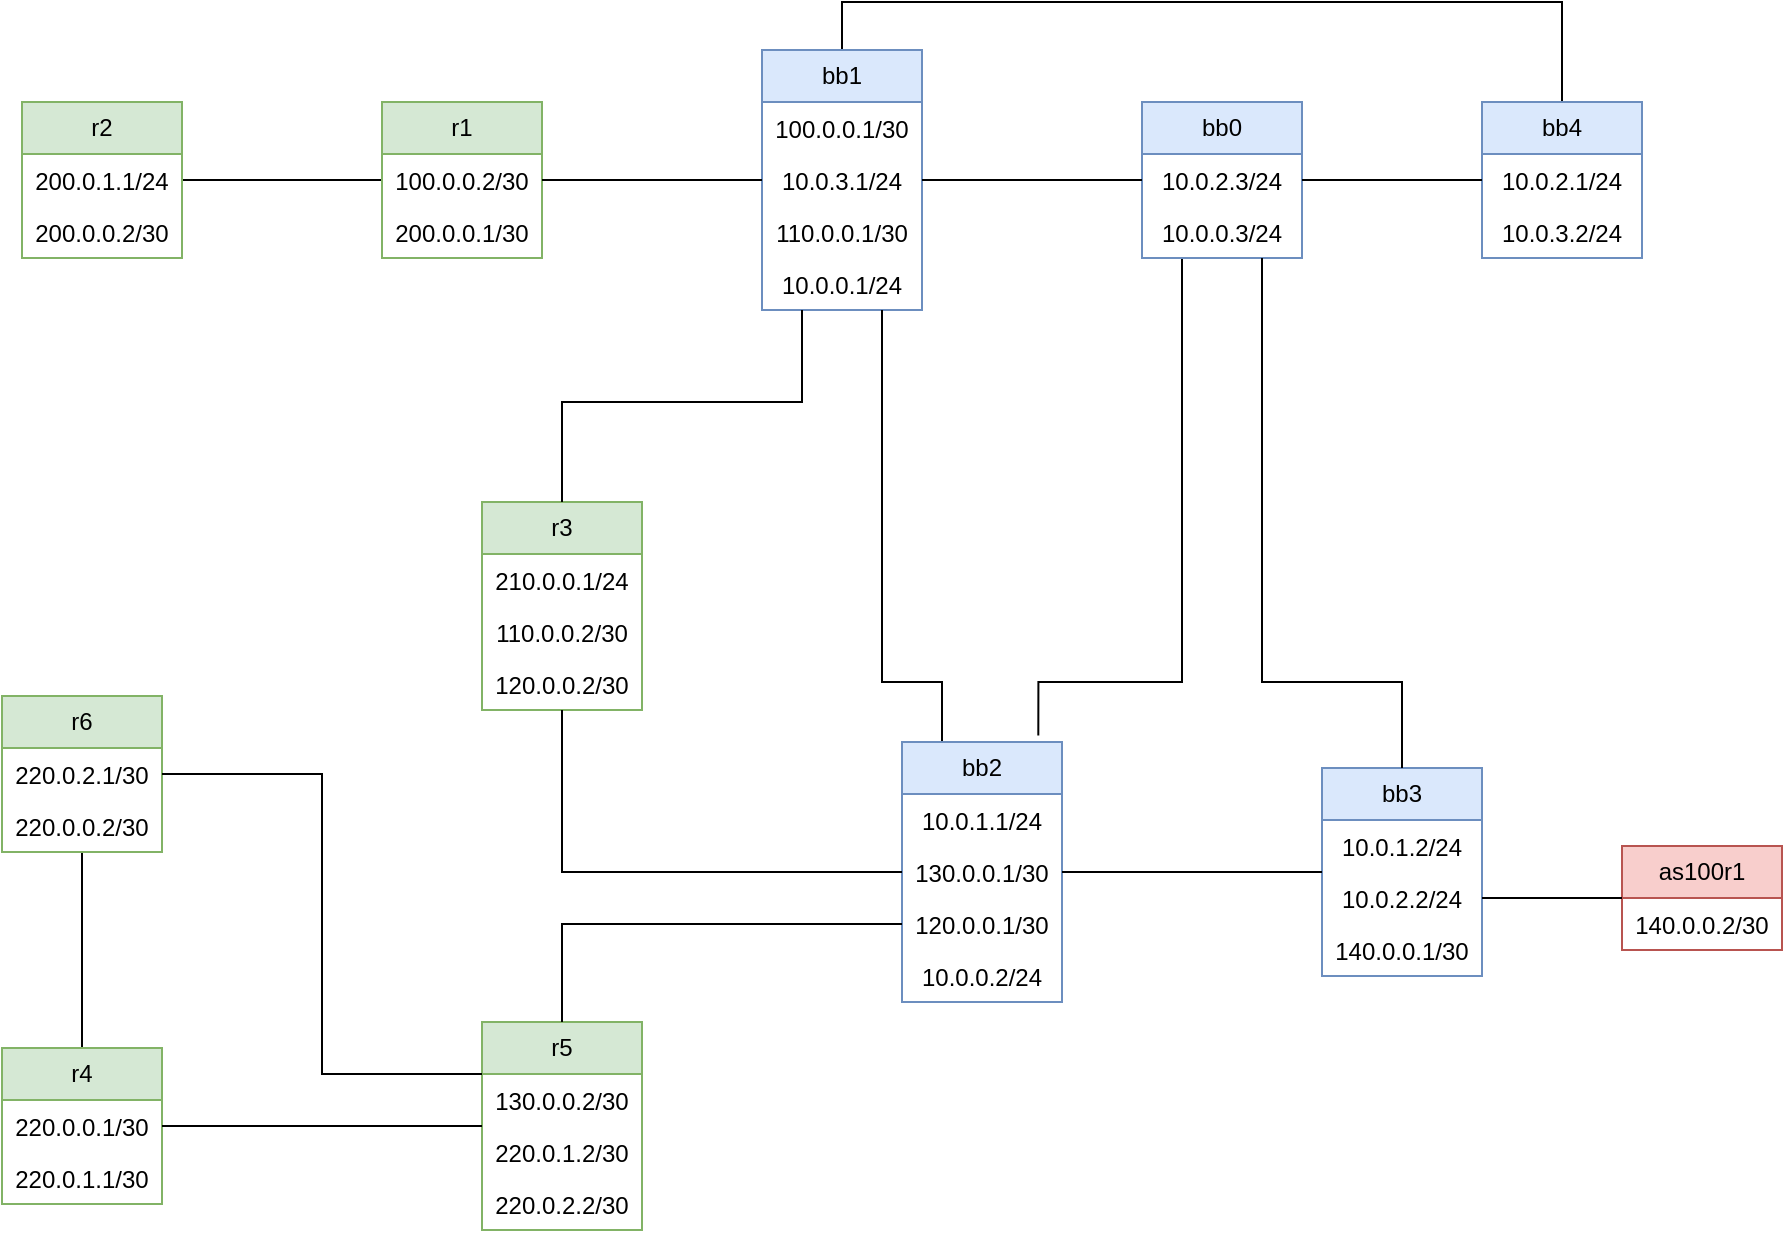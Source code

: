 <mxfile pages="4">
    <diagram name="intradomain" id="ByvbNsjIS3wlB-R9N4Cp">
        <mxGraphModel dx="1687" dy="536" grid="1" gridSize="10" guides="1" tooltips="1" connect="1" arrows="1" fold="1" page="0" pageScale="1" pageWidth="850" pageHeight="1100" math="0" shadow="0">
            <root>
                <mxCell id="0"/>
                <mxCell id="1" parent="0"/>
                <mxCell id="GPujqZUtqMsoTIQB6riG-63" style="edgeStyle=orthogonalEdgeStyle;rounded=0;orthogonalLoop=1;jettySize=auto;html=1;exitX=0.5;exitY=0;exitDx=0;exitDy=0;entryX=0.5;entryY=0;entryDx=0;entryDy=0;endArrow=none;endFill=0;" parent="1" source="GPujqZUtqMsoTIQB6riG-1" target="GPujqZUtqMsoTIQB6riG-13" edge="1">
                    <mxGeometry relative="1" as="geometry">
                        <Array as="points">
                            <mxPoint x="-30" y="200"/>
                            <mxPoint x="330" y="200"/>
                        </Array>
                    </mxGeometry>
                </mxCell>
                <mxCell id="GPujqZUtqMsoTIQB6riG-1" value="&lt;div&gt;bb1&lt;/div&gt;" style="swimlane;fontStyle=0;childLayout=stackLayout;horizontal=1;startSize=26;fillColor=#dae8fc;horizontalStack=0;resizeParent=1;resizeParentMax=0;resizeLast=0;collapsible=1;marginBottom=0;whiteSpace=wrap;html=1;strokeColor=#6c8ebf;" parent="1" vertex="1">
                    <mxGeometry x="-70" y="224" width="80" height="130" as="geometry">
                        <mxRectangle x="280" y="280" width="60" height="30" as="alternateBounds"/>
                    </mxGeometry>
                </mxCell>
                <mxCell id="GPujqZUtqMsoTIQB6riG-2" value="100.0.0.1/30" style="text;strokeColor=none;fillColor=none;align=center;verticalAlign=top;spacingLeft=4;spacingRight=4;overflow=hidden;rotatable=0;points=[[0,0.5],[1,0.5]];portConstraint=eastwest;whiteSpace=wrap;html=1;" parent="GPujqZUtqMsoTIQB6riG-1" vertex="1">
                    <mxGeometry y="26" width="80" height="26" as="geometry"/>
                </mxCell>
                <mxCell id="GPujqZUtqMsoTIQB6riG-3" value="10.0.3.1/24" style="text;strokeColor=none;fillColor=none;align=center;verticalAlign=top;spacingLeft=4;spacingRight=4;overflow=hidden;rotatable=0;points=[[0,0.5],[1,0.5]];portConstraint=eastwest;whiteSpace=wrap;html=1;" parent="GPujqZUtqMsoTIQB6riG-1" vertex="1">
                    <mxGeometry y="52" width="80" height="26" as="geometry"/>
                </mxCell>
                <mxCell id="GPujqZUtqMsoTIQB6riG-4" value="110.0.0.1/30" style="text;strokeColor=none;fillColor=none;align=center;verticalAlign=top;spacingLeft=4;spacingRight=4;overflow=hidden;rotatable=0;points=[[0,0.5],[1,0.5]];portConstraint=eastwest;whiteSpace=wrap;html=1;" parent="GPujqZUtqMsoTIQB6riG-1" vertex="1">
                    <mxGeometry y="78" width="80" height="26" as="geometry"/>
                </mxCell>
                <mxCell id="GPujqZUtqMsoTIQB6riG-54" value="10.0.0.1/24" style="text;strokeColor=none;fillColor=none;align=center;verticalAlign=top;spacingLeft=4;spacingRight=4;overflow=hidden;rotatable=0;points=[[0,0.5],[1,0.5]];portConstraint=eastwest;whiteSpace=wrap;html=1;" parent="GPujqZUtqMsoTIQB6riG-1" vertex="1">
                    <mxGeometry y="104" width="80" height="26" as="geometry"/>
                </mxCell>
                <mxCell id="GPujqZUtqMsoTIQB6riG-58" style="edgeStyle=orthogonalEdgeStyle;rounded=0;orthogonalLoop=1;jettySize=auto;html=1;entryX=0.852;entryY=-0.025;entryDx=0;entryDy=0;entryPerimeter=0;endArrow=none;endFill=0;" parent="1" source="GPujqZUtqMsoTIQB6riG-5" target="GPujqZUtqMsoTIQB6riG-9" edge="1">
                    <mxGeometry relative="1" as="geometry">
                        <Array as="points">
                            <mxPoint x="140" y="540"/>
                            <mxPoint x="68" y="540"/>
                        </Array>
                    </mxGeometry>
                </mxCell>
                <mxCell id="GPujqZUtqMsoTIQB6riG-5" value="bb0" style="swimlane;fontStyle=0;childLayout=stackLayout;horizontal=1;startSize=26;fillColor=#dae8fc;horizontalStack=0;resizeParent=1;resizeParentMax=0;resizeLast=0;collapsible=1;marginBottom=0;whiteSpace=wrap;html=1;strokeColor=#6c8ebf;" parent="1" vertex="1">
                    <mxGeometry x="120" y="250" width="80" height="78" as="geometry"/>
                </mxCell>
                <mxCell id="GPujqZUtqMsoTIQB6riG-6" value="10.0.2.3/24" style="text;strokeColor=none;fillColor=none;align=center;verticalAlign=top;spacingLeft=4;spacingRight=4;overflow=hidden;rotatable=0;points=[[0,0.5],[1,0.5]];portConstraint=eastwest;whiteSpace=wrap;html=1;" parent="GPujqZUtqMsoTIQB6riG-5" vertex="1">
                    <mxGeometry y="26" width="80" height="26" as="geometry"/>
                </mxCell>
                <mxCell id="GPujqZUtqMsoTIQB6riG-7" value="10.0.0.3/24" style="text;strokeColor=none;fillColor=none;align=center;verticalAlign=top;spacingLeft=4;spacingRight=4;overflow=hidden;rotatable=0;points=[[0,0.5],[1,0.5]];portConstraint=eastwest;whiteSpace=wrap;html=1;" parent="GPujqZUtqMsoTIQB6riG-5" vertex="1">
                    <mxGeometry y="52" width="80" height="26" as="geometry"/>
                </mxCell>
                <mxCell id="GPujqZUtqMsoTIQB6riG-61" style="edgeStyle=orthogonalEdgeStyle;rounded=0;orthogonalLoop=1;jettySize=auto;html=1;exitX=0.25;exitY=0;exitDx=0;exitDy=0;endArrow=none;endFill=0;" parent="1" source="GPujqZUtqMsoTIQB6riG-9" target="GPujqZUtqMsoTIQB6riG-1" edge="1">
                    <mxGeometry relative="1" as="geometry">
                        <Array as="points">
                            <mxPoint x="20" y="540"/>
                            <mxPoint x="-10" y="540"/>
                        </Array>
                    </mxGeometry>
                </mxCell>
                <mxCell id="GPujqZUtqMsoTIQB6riG-9" value="&lt;div&gt;bb2&lt;/div&gt;" style="swimlane;fontStyle=0;childLayout=stackLayout;horizontal=1;startSize=26;fillColor=#dae8fc;horizontalStack=0;resizeParent=1;resizeParentMax=0;resizeLast=0;collapsible=1;marginBottom=0;whiteSpace=wrap;html=1;strokeColor=#6c8ebf;" parent="1" vertex="1">
                    <mxGeometry y="570" width="80" height="130" as="geometry"/>
                </mxCell>
                <mxCell id="GPujqZUtqMsoTIQB6riG-10" value="10.0.1.1/24" style="text;strokeColor=none;fillColor=none;align=center;verticalAlign=top;spacingLeft=4;spacingRight=4;overflow=hidden;rotatable=0;points=[[0,0.5],[1,0.5]];portConstraint=eastwest;whiteSpace=wrap;html=1;" parent="GPujqZUtqMsoTIQB6riG-9" vertex="1">
                    <mxGeometry y="26" width="80" height="26" as="geometry"/>
                </mxCell>
                <mxCell id="GPujqZUtqMsoTIQB6riG-11" value="130.0.0.1/30" style="text;strokeColor=none;fillColor=none;align=center;verticalAlign=top;spacingLeft=4;spacingRight=4;overflow=hidden;rotatable=0;points=[[0,0.5],[1,0.5]];portConstraint=eastwest;whiteSpace=wrap;html=1;" parent="GPujqZUtqMsoTIQB6riG-9" vertex="1">
                    <mxGeometry y="52" width="80" height="26" as="geometry"/>
                </mxCell>
                <mxCell id="GPujqZUtqMsoTIQB6riG-12" value="120.0.0.1/30" style="text;strokeColor=none;fillColor=none;align=center;verticalAlign=top;spacingLeft=4;spacingRight=4;overflow=hidden;rotatable=0;points=[[0,0.5],[1,0.5]];portConstraint=eastwest;whiteSpace=wrap;html=1;" parent="GPujqZUtqMsoTIQB6riG-9" vertex="1">
                    <mxGeometry y="78" width="80" height="26" as="geometry"/>
                </mxCell>
                <mxCell id="GPujqZUtqMsoTIQB6riG-55" value="10.0.0.2/24" style="text;strokeColor=none;fillColor=none;align=center;verticalAlign=top;spacingLeft=4;spacingRight=4;overflow=hidden;rotatable=0;points=[[0,0.5],[1,0.5]];portConstraint=eastwest;whiteSpace=wrap;html=1;" parent="GPujqZUtqMsoTIQB6riG-9" vertex="1">
                    <mxGeometry y="104" width="80" height="26" as="geometry"/>
                </mxCell>
                <mxCell id="GPujqZUtqMsoTIQB6riG-13" value="&lt;div&gt;bb4&lt;/div&gt;" style="swimlane;fontStyle=0;childLayout=stackLayout;horizontal=1;startSize=26;fillColor=#dae8fc;horizontalStack=0;resizeParent=1;resizeParentMax=0;resizeLast=0;collapsible=1;marginBottom=0;whiteSpace=wrap;html=1;strokeColor=#6c8ebf;" parent="1" vertex="1">
                    <mxGeometry x="290" y="250" width="80" height="78" as="geometry"/>
                </mxCell>
                <mxCell id="GPujqZUtqMsoTIQB6riG-14" value="10.0.2.1/24" style="text;strokeColor=none;fillColor=none;align=center;verticalAlign=top;spacingLeft=4;spacingRight=4;overflow=hidden;rotatable=0;points=[[0,0.5],[1,0.5]];portConstraint=eastwest;whiteSpace=wrap;html=1;" parent="GPujqZUtqMsoTIQB6riG-13" vertex="1">
                    <mxGeometry y="26" width="80" height="26" as="geometry"/>
                </mxCell>
                <mxCell id="GPujqZUtqMsoTIQB6riG-15" value="10.0.3.2/24" style="text;strokeColor=none;fillColor=none;align=center;verticalAlign=top;spacingLeft=4;spacingRight=4;overflow=hidden;rotatable=0;points=[[0,0.5],[1,0.5]];portConstraint=eastwest;whiteSpace=wrap;html=1;" parent="GPujqZUtqMsoTIQB6riG-13" vertex="1">
                    <mxGeometry y="52" width="80" height="26" as="geometry"/>
                </mxCell>
                <mxCell id="GPujqZUtqMsoTIQB6riG-17" value="bb3" style="swimlane;fontStyle=0;childLayout=stackLayout;horizontal=1;startSize=26;fillColor=#dae8fc;horizontalStack=0;resizeParent=1;resizeParentMax=0;resizeLast=0;collapsible=1;marginBottom=0;whiteSpace=wrap;html=1;strokeColor=#6c8ebf;" parent="1" vertex="1">
                    <mxGeometry x="210" y="583" width="80" height="104" as="geometry"/>
                </mxCell>
                <mxCell id="GPujqZUtqMsoTIQB6riG-18" value="10.0.1.2/24" style="text;strokeColor=none;fillColor=none;align=center;verticalAlign=top;spacingLeft=4;spacingRight=4;overflow=hidden;rotatable=0;points=[[0,0.5],[1,0.5]];portConstraint=eastwest;whiteSpace=wrap;html=1;" parent="GPujqZUtqMsoTIQB6riG-17" vertex="1">
                    <mxGeometry y="26" width="80" height="26" as="geometry"/>
                </mxCell>
                <mxCell id="GPujqZUtqMsoTIQB6riG-19" value="10.0.2.2/24" style="text;strokeColor=none;fillColor=none;align=center;verticalAlign=top;spacingLeft=4;spacingRight=4;overflow=hidden;rotatable=0;points=[[0,0.5],[1,0.5]];portConstraint=eastwest;whiteSpace=wrap;html=1;" parent="GPujqZUtqMsoTIQB6riG-17" vertex="1">
                    <mxGeometry y="52" width="80" height="26" as="geometry"/>
                </mxCell>
                <mxCell id="GPujqZUtqMsoTIQB6riG-20" value="140.0.0.1/30" style="text;strokeColor=none;fillColor=none;align=center;verticalAlign=top;spacingLeft=4;spacingRight=4;overflow=hidden;rotatable=0;points=[[0,0.5],[1,0.5]];portConstraint=eastwest;whiteSpace=wrap;html=1;" parent="GPujqZUtqMsoTIQB6riG-17" vertex="1">
                    <mxGeometry y="78" width="80" height="26" as="geometry"/>
                </mxCell>
                <mxCell id="GPujqZUtqMsoTIQB6riG-71" style="edgeStyle=orthogonalEdgeStyle;rounded=0;orthogonalLoop=1;jettySize=auto;html=1;exitX=0;exitY=0.5;exitDx=0;exitDy=0;endArrow=none;endFill=0;startArrow=none;startFill=0;" parent="1" source="GPujqZUtqMsoTIQB6riG-25" target="GPujqZUtqMsoTIQB6riG-29" edge="1">
                    <mxGeometry relative="1" as="geometry"/>
                </mxCell>
                <mxCell id="GPujqZUtqMsoTIQB6riG-25" value="r1" style="swimlane;fontStyle=0;childLayout=stackLayout;horizontal=1;startSize=26;fillColor=#d5e8d4;horizontalStack=0;resizeParent=1;resizeParentMax=0;resizeLast=0;collapsible=1;marginBottom=0;whiteSpace=wrap;html=1;strokeColor=#82b366;" parent="1" vertex="1">
                    <mxGeometry x="-260" y="250" width="80" height="78" as="geometry"/>
                </mxCell>
                <mxCell id="GPujqZUtqMsoTIQB6riG-26" value="100.0.0.2/30" style="text;strokeColor=none;fillColor=none;align=center;verticalAlign=top;spacingLeft=4;spacingRight=4;overflow=hidden;rotatable=0;points=[[0,0.5],[1,0.5]];portConstraint=eastwest;whiteSpace=wrap;html=1;" parent="GPujqZUtqMsoTIQB6riG-25" vertex="1">
                    <mxGeometry y="26" width="80" height="26" as="geometry"/>
                </mxCell>
                <mxCell id="GPujqZUtqMsoTIQB6riG-27" value="200.0.0.1/30" style="text;strokeColor=none;fillColor=none;align=center;verticalAlign=top;spacingLeft=4;spacingRight=4;overflow=hidden;rotatable=0;points=[[0,0.5],[1,0.5]];portConstraint=eastwest;whiteSpace=wrap;html=1;" parent="GPujqZUtqMsoTIQB6riG-25" vertex="1">
                    <mxGeometry y="52" width="80" height="26" as="geometry"/>
                </mxCell>
                <mxCell id="GPujqZUtqMsoTIQB6riG-29" value="r2" style="swimlane;fontStyle=0;childLayout=stackLayout;horizontal=1;startSize=26;fillColor=#d5e8d4;horizontalStack=0;resizeParent=1;resizeParentMax=0;resizeLast=0;collapsible=1;marginBottom=0;whiteSpace=wrap;html=1;strokeColor=#82b366;" parent="1" vertex="1">
                    <mxGeometry x="-440" y="250" width="80" height="78" as="geometry"/>
                </mxCell>
                <mxCell id="GPujqZUtqMsoTIQB6riG-30" value="200.0.1.1/24" style="text;strokeColor=none;fillColor=none;align=center;verticalAlign=top;spacingLeft=4;spacingRight=4;overflow=hidden;rotatable=0;points=[[0,0.5],[1,0.5]];portConstraint=eastwest;whiteSpace=wrap;html=1;" parent="GPujqZUtqMsoTIQB6riG-29" vertex="1">
                    <mxGeometry y="26" width="80" height="26" as="geometry"/>
                </mxCell>
                <mxCell id="GPujqZUtqMsoTIQB6riG-31" value="200.0.0.2/30" style="text;strokeColor=none;fillColor=none;align=center;verticalAlign=top;spacingLeft=4;spacingRight=4;overflow=hidden;rotatable=0;points=[[0,0.5],[1,0.5]];portConstraint=eastwest;whiteSpace=wrap;html=1;" parent="GPujqZUtqMsoTIQB6riG-29" vertex="1">
                    <mxGeometry y="52" width="80" height="26" as="geometry"/>
                </mxCell>
                <mxCell id="GPujqZUtqMsoTIQB6riG-33" value="r3" style="swimlane;fontStyle=0;childLayout=stackLayout;horizontal=1;startSize=26;fillColor=#d5e8d4;horizontalStack=0;resizeParent=1;resizeParentMax=0;resizeLast=0;collapsible=1;marginBottom=0;whiteSpace=wrap;html=1;strokeColor=#82b366;" parent="1" vertex="1">
                    <mxGeometry x="-210" y="450" width="80" height="104" as="geometry"/>
                </mxCell>
                <mxCell id="GPujqZUtqMsoTIQB6riG-34" value="210.0.0.1/24" style="text;strokeColor=none;fillColor=none;align=center;verticalAlign=top;spacingLeft=4;spacingRight=4;overflow=hidden;rotatable=0;points=[[0,0.5],[1,0.5]];portConstraint=eastwest;whiteSpace=wrap;html=1;" parent="GPujqZUtqMsoTIQB6riG-33" vertex="1">
                    <mxGeometry y="26" width="80" height="26" as="geometry"/>
                </mxCell>
                <mxCell id="GPujqZUtqMsoTIQB6riG-35" value="110.0.0.2/30" style="text;strokeColor=none;fillColor=none;align=center;verticalAlign=top;spacingLeft=4;spacingRight=4;overflow=hidden;rotatable=0;points=[[0,0.5],[1,0.5]];portConstraint=eastwest;whiteSpace=wrap;html=1;" parent="GPujqZUtqMsoTIQB6riG-33" vertex="1">
                    <mxGeometry y="52" width="80" height="26" as="geometry"/>
                </mxCell>
                <mxCell id="GPujqZUtqMsoTIQB6riG-36" value="120.0.0.2/30" style="text;strokeColor=none;fillColor=none;align=center;verticalAlign=top;spacingLeft=4;spacingRight=4;overflow=hidden;rotatable=0;points=[[0,0.5],[1,0.5]];portConstraint=eastwest;whiteSpace=wrap;html=1;" parent="GPujqZUtqMsoTIQB6riG-33" vertex="1">
                    <mxGeometry y="78" width="80" height="26" as="geometry"/>
                </mxCell>
                <mxCell id="GPujqZUtqMsoTIQB6riG-73" style="edgeStyle=orthogonalEdgeStyle;rounded=0;orthogonalLoop=1;jettySize=auto;html=1;exitX=0.5;exitY=0;exitDx=0;exitDy=0;endArrow=none;endFill=0;startArrow=none;startFill=0;" parent="1" source="GPujqZUtqMsoTIQB6riG-37" target="GPujqZUtqMsoTIQB6riG-45" edge="1">
                    <mxGeometry relative="1" as="geometry"/>
                </mxCell>
                <mxCell id="GPujqZUtqMsoTIQB6riG-37" value="r4" style="swimlane;fontStyle=0;childLayout=stackLayout;horizontal=1;startSize=26;fillColor=#d5e8d4;horizontalStack=0;resizeParent=1;resizeParentMax=0;resizeLast=0;collapsible=1;marginBottom=0;whiteSpace=wrap;html=1;strokeColor=#82b366;" parent="1" vertex="1">
                    <mxGeometry x="-450" y="723" width="80" height="78" as="geometry"/>
                </mxCell>
                <mxCell id="GPujqZUtqMsoTIQB6riG-38" value="220.0.0.1/30" style="text;strokeColor=none;fillColor=none;align=center;verticalAlign=top;spacingLeft=4;spacingRight=4;overflow=hidden;rotatable=0;points=[[0,0.5],[1,0.5]];portConstraint=eastwest;whiteSpace=wrap;html=1;" parent="GPujqZUtqMsoTIQB6riG-37" vertex="1">
                    <mxGeometry y="26" width="80" height="26" as="geometry"/>
                </mxCell>
                <mxCell id="GPujqZUtqMsoTIQB6riG-39" value="220.0.1.1/30" style="text;strokeColor=none;fillColor=none;align=center;verticalAlign=top;spacingLeft=4;spacingRight=4;overflow=hidden;rotatable=0;points=[[0,0.5],[1,0.5]];portConstraint=eastwest;whiteSpace=wrap;html=1;" parent="GPujqZUtqMsoTIQB6riG-37" vertex="1">
                    <mxGeometry y="52" width="80" height="26" as="geometry"/>
                </mxCell>
                <mxCell id="GPujqZUtqMsoTIQB6riG-41" value="r5" style="swimlane;fontStyle=0;childLayout=stackLayout;horizontal=1;startSize=26;fillColor=#d5e8d4;horizontalStack=0;resizeParent=1;resizeParentMax=0;resizeLast=0;collapsible=1;marginBottom=0;whiteSpace=wrap;html=1;strokeColor=#82b366;" parent="1" vertex="1">
                    <mxGeometry x="-210" y="710" width="80" height="104" as="geometry"/>
                </mxCell>
                <mxCell id="GPujqZUtqMsoTIQB6riG-42" value="130.0.0.2/30" style="text;strokeColor=none;fillColor=none;align=center;verticalAlign=top;spacingLeft=4;spacingRight=4;overflow=hidden;rotatable=0;points=[[0,0.5],[1,0.5]];portConstraint=eastwest;whiteSpace=wrap;html=1;" parent="GPujqZUtqMsoTIQB6riG-41" vertex="1">
                    <mxGeometry y="26" width="80" height="26" as="geometry"/>
                </mxCell>
                <mxCell id="GPujqZUtqMsoTIQB6riG-43" value="220.0.1.2/30" style="text;strokeColor=none;fillColor=none;align=center;verticalAlign=top;spacingLeft=4;spacingRight=4;overflow=hidden;rotatable=0;points=[[0,0.5],[1,0.5]];portConstraint=eastwest;whiteSpace=wrap;html=1;" parent="GPujqZUtqMsoTIQB6riG-41" vertex="1">
                    <mxGeometry y="52" width="80" height="26" as="geometry"/>
                </mxCell>
                <mxCell id="GPujqZUtqMsoTIQB6riG-44" value="220.0.2.2/30" style="text;strokeColor=none;fillColor=none;align=center;verticalAlign=top;spacingLeft=4;spacingRight=4;overflow=hidden;rotatable=0;points=[[0,0.5],[1,0.5]];portConstraint=eastwest;whiteSpace=wrap;html=1;" parent="GPujqZUtqMsoTIQB6riG-41" vertex="1">
                    <mxGeometry y="78" width="80" height="26" as="geometry"/>
                </mxCell>
                <mxCell id="GPujqZUtqMsoTIQB6riG-45" value="r6" style="swimlane;fontStyle=0;childLayout=stackLayout;horizontal=1;startSize=26;fillColor=#d5e8d4;horizontalStack=0;resizeParent=1;resizeParentMax=0;resizeLast=0;collapsible=1;marginBottom=0;whiteSpace=wrap;html=1;strokeColor=#82b366;" parent="1" vertex="1">
                    <mxGeometry x="-450" y="547" width="80" height="78" as="geometry"/>
                </mxCell>
                <mxCell id="GPujqZUtqMsoTIQB6riG-46" value="220.0.2.1/30" style="text;strokeColor=none;fillColor=none;align=center;verticalAlign=top;spacingLeft=4;spacingRight=4;overflow=hidden;rotatable=0;points=[[0,0.5],[1,0.5]];portConstraint=eastwest;whiteSpace=wrap;html=1;" parent="GPujqZUtqMsoTIQB6riG-45" vertex="1">
                    <mxGeometry y="26" width="80" height="26" as="geometry"/>
                </mxCell>
                <mxCell id="GPujqZUtqMsoTIQB6riG-47" value="220.0.0.2/30" style="text;strokeColor=none;fillColor=none;align=center;verticalAlign=top;spacingLeft=4;spacingRight=4;overflow=hidden;rotatable=0;points=[[0,0.5],[1,0.5]];portConstraint=eastwest;whiteSpace=wrap;html=1;" parent="GPujqZUtqMsoTIQB6riG-45" vertex="1">
                    <mxGeometry y="52" width="80" height="26" as="geometry"/>
                </mxCell>
                <mxCell id="GPujqZUtqMsoTIQB6riG-49" value="as100r1" style="swimlane;fontStyle=0;childLayout=stackLayout;horizontal=1;startSize=26;fillColor=#f8cecc;horizontalStack=0;resizeParent=1;resizeParentMax=0;resizeLast=0;collapsible=1;marginBottom=0;whiteSpace=wrap;html=1;strokeColor=#b85450;" parent="1" vertex="1">
                    <mxGeometry x="360" y="622" width="80" height="52" as="geometry"/>
                </mxCell>
                <mxCell id="GPujqZUtqMsoTIQB6riG-50" value="140.0.0.2/30" style="text;strokeColor=none;fillColor=none;align=center;verticalAlign=top;spacingLeft=4;spacingRight=4;overflow=hidden;rotatable=0;points=[[0,0.5],[1,0.5]];portConstraint=eastwest;whiteSpace=wrap;html=1;" parent="GPujqZUtqMsoTIQB6riG-49" vertex="1">
                    <mxGeometry y="26" width="80" height="26" as="geometry"/>
                </mxCell>
                <mxCell id="GPujqZUtqMsoTIQB6riG-60" style="edgeStyle=orthogonalEdgeStyle;rounded=0;orthogonalLoop=1;jettySize=auto;html=1;exitX=1;exitY=0.5;exitDx=0;exitDy=0;endArrow=none;endFill=0;" parent="1" source="GPujqZUtqMsoTIQB6riG-11" target="GPujqZUtqMsoTIQB6riG-17" edge="1">
                    <mxGeometry relative="1" as="geometry"/>
                </mxCell>
                <mxCell id="GPujqZUtqMsoTIQB6riG-62" style="edgeStyle=orthogonalEdgeStyle;rounded=0;orthogonalLoop=1;jettySize=auto;html=1;exitX=1;exitY=0.5;exitDx=0;exitDy=0;entryX=0;entryY=0.5;entryDx=0;entryDy=0;endArrow=none;endFill=0;" parent="1" source="GPujqZUtqMsoTIQB6riG-3" target="GPujqZUtqMsoTIQB6riG-6" edge="1">
                    <mxGeometry relative="1" as="geometry"/>
                </mxCell>
                <mxCell id="GPujqZUtqMsoTIQB6riG-64" style="edgeStyle=orthogonalEdgeStyle;rounded=0;orthogonalLoop=1;jettySize=auto;html=1;entryX=0.5;entryY=0;entryDx=0;entryDy=0;endArrow=none;endFill=0;" parent="1" source="GPujqZUtqMsoTIQB6riG-5" target="GPujqZUtqMsoTIQB6riG-17" edge="1">
                    <mxGeometry relative="1" as="geometry">
                        <Array as="points">
                            <mxPoint x="180" y="540"/>
                            <mxPoint x="250" y="540"/>
                        </Array>
                    </mxGeometry>
                </mxCell>
                <mxCell id="GPujqZUtqMsoTIQB6riG-65" style="edgeStyle=orthogonalEdgeStyle;rounded=0;orthogonalLoop=1;jettySize=auto;html=1;exitX=1;exitY=0.5;exitDx=0;exitDy=0;endArrow=none;endFill=0;" parent="1" source="GPujqZUtqMsoTIQB6riG-6" target="GPujqZUtqMsoTIQB6riG-13" edge="1">
                    <mxGeometry relative="1" as="geometry">
                        <Array as="points"/>
                    </mxGeometry>
                </mxCell>
                <mxCell id="GPujqZUtqMsoTIQB6riG-66" style="edgeStyle=orthogonalEdgeStyle;rounded=0;orthogonalLoop=1;jettySize=auto;html=1;exitX=0;exitY=0.5;exitDx=0;exitDy=0;endArrow=none;endFill=0;startArrow=none;startFill=0;" parent="1" source="GPujqZUtqMsoTIQB6riG-3" target="GPujqZUtqMsoTIQB6riG-25" edge="1">
                    <mxGeometry relative="1" as="geometry"/>
                </mxCell>
                <mxCell id="GPujqZUtqMsoTIQB6riG-67" style="edgeStyle=orthogonalEdgeStyle;rounded=0;orthogonalLoop=1;jettySize=auto;html=1;endArrow=none;endFill=0;startArrow=none;startFill=0;" parent="1" source="GPujqZUtqMsoTIQB6riG-1" target="GPujqZUtqMsoTIQB6riG-33" edge="1">
                    <mxGeometry relative="1" as="geometry">
                        <Array as="points">
                            <mxPoint x="-50" y="400"/>
                            <mxPoint x="-170" y="400"/>
                        </Array>
                    </mxGeometry>
                </mxCell>
                <mxCell id="GPujqZUtqMsoTIQB6riG-68" style="edgeStyle=orthogonalEdgeStyle;rounded=0;orthogonalLoop=1;jettySize=auto;html=1;exitX=0;exitY=0.5;exitDx=0;exitDy=0;endArrow=none;endFill=0;startArrow=none;startFill=0;" parent="1" source="GPujqZUtqMsoTIQB6riG-11" target="GPujqZUtqMsoTIQB6riG-33" edge="1">
                    <mxGeometry relative="1" as="geometry"/>
                </mxCell>
                <mxCell id="GPujqZUtqMsoTIQB6riG-69" style="edgeStyle=orthogonalEdgeStyle;rounded=0;orthogonalLoop=1;jettySize=auto;html=1;exitX=0;exitY=0.5;exitDx=0;exitDy=0;endArrow=none;endFill=0;startArrow=none;startFill=0;" parent="1" source="GPujqZUtqMsoTIQB6riG-12" target="GPujqZUtqMsoTIQB6riG-41" edge="1">
                    <mxGeometry relative="1" as="geometry"/>
                </mxCell>
                <mxCell id="GPujqZUtqMsoTIQB6riG-70" style="edgeStyle=orthogonalEdgeStyle;rounded=0;orthogonalLoop=1;jettySize=auto;html=1;exitX=1;exitY=0.5;exitDx=0;exitDy=0;endArrow=none;endFill=0;startArrow=none;startFill=0;" parent="1" source="GPujqZUtqMsoTIQB6riG-19" target="GPujqZUtqMsoTIQB6riG-49" edge="1">
                    <mxGeometry relative="1" as="geometry"/>
                </mxCell>
                <mxCell id="GPujqZUtqMsoTIQB6riG-74" style="edgeStyle=orthogonalEdgeStyle;rounded=0;orthogonalLoop=1;jettySize=auto;html=1;exitX=1;exitY=0.5;exitDx=0;exitDy=0;endArrow=none;endFill=0;startArrow=none;startFill=0;" parent="1" source="GPujqZUtqMsoTIQB6riG-38" target="GPujqZUtqMsoTIQB6riG-41" edge="1">
                    <mxGeometry relative="1" as="geometry"/>
                </mxCell>
                <mxCell id="GPujqZUtqMsoTIQB6riG-75" style="edgeStyle=orthogonalEdgeStyle;rounded=0;orthogonalLoop=1;jettySize=auto;html=1;exitX=1;exitY=0.5;exitDx=0;exitDy=0;entryX=0;entryY=0.25;entryDx=0;entryDy=0;endArrow=none;endFill=0;startArrow=none;startFill=0;" parent="1" source="GPujqZUtqMsoTIQB6riG-46" target="GPujqZUtqMsoTIQB6riG-41" edge="1">
                    <mxGeometry relative="1" as="geometry"/>
                </mxCell>
            </root>
        </mxGraphModel>
    </diagram>
    <diagram id="Pfl3MkKrSSeG1vaS9ZY7" name="routers">
        <mxGraphModel dx="796" dy="536" grid="1" gridSize="10" guides="1" tooltips="1" connect="1" arrows="1" fold="1" page="0" pageScale="1" pageWidth="850" pageHeight="1100" math="0" shadow="0">
            <root>
                <mxCell id="0"/>
                <mxCell id="1" parent="0"/>
                <mxCell id="uCd6jnXHUNCJHceKpXg1-1" value="r1" style="swimlane;fontStyle=0;childLayout=stackLayout;horizontal=1;startSize=26;fillColor=#d5e8d4;horizontalStack=0;resizeParent=1;resizeParentMax=0;resizeLast=0;collapsible=1;marginBottom=0;whiteSpace=wrap;html=1;strokeColor=#82b366;" parent="1" vertex="1">
                    <mxGeometry x="80" y="160" width="80" height="104" as="geometry"/>
                </mxCell>
                <mxCell id="uCd6jnXHUNCJHceKpXg1-2" value="100.0.0.1/24" style="text;strokeColor=none;fillColor=none;align=center;verticalAlign=top;spacingLeft=4;spacingRight=4;overflow=hidden;rotatable=0;points=[[0,0.5],[1,0.5]];portConstraint=eastwest;whiteSpace=wrap;html=1;" parent="uCd6jnXHUNCJHceKpXg1-1" vertex="1">
                    <mxGeometry y="26" width="80" height="26" as="geometry"/>
                </mxCell>
                <mxCell id="uCd6jnXHUNCJHceKpXg1-3" value="150.0.0.1/30" style="text;strokeColor=none;fillColor=none;align=center;verticalAlign=top;spacingLeft=4;spacingRight=4;overflow=hidden;rotatable=0;points=[[0,0.5],[1,0.5]];portConstraint=eastwest;whiteSpace=wrap;html=1;" parent="uCd6jnXHUNCJHceKpXg1-1" vertex="1">
                    <mxGeometry y="52" width="80" height="26" as="geometry"/>
                </mxCell>
                <mxCell id="uCd6jnXHUNCJHceKpXg1-4" value="200.0.1.2/30" style="text;strokeColor=none;fillColor=none;align=center;verticalAlign=top;spacingLeft=4;spacingRight=4;overflow=hidden;rotatable=0;points=[[0,0.5],[1,0.5]];portConstraint=eastwest;whiteSpace=wrap;html=1;" parent="uCd6jnXHUNCJHceKpXg1-1" vertex="1">
                    <mxGeometry y="78" width="80" height="26" as="geometry"/>
                </mxCell>
                <mxCell id="uCd6jnXHUNCJHceKpXg1-5" value="r2" style="swimlane;fontStyle=0;childLayout=stackLayout;horizontal=1;startSize=26;fillColor=#d5e8d4;horizontalStack=0;resizeParent=1;resizeParentMax=0;resizeLast=0;collapsible=1;marginBottom=0;whiteSpace=wrap;html=1;strokeColor=#82b366;" parent="1" vertex="1">
                    <mxGeometry x="280" y="160" width="80" height="104" as="geometry"/>
                </mxCell>
                <mxCell id="uCd6jnXHUNCJHceKpXg1-6" value="150.0.0.2/30" style="text;strokeColor=none;fillColor=none;align=center;verticalAlign=top;spacingLeft=4;spacingRight=4;overflow=hidden;rotatable=0;points=[[0,0.5],[1,0.5]];portConstraint=eastwest;whiteSpace=wrap;html=1;" parent="uCd6jnXHUNCJHceKpXg1-5" vertex="1">
                    <mxGeometry y="26" width="80" height="26" as="geometry"/>
                </mxCell>
                <mxCell id="uCd6jnXHUNCJHceKpXg1-7" value="200.0.0.1/30" style="text;strokeColor=none;fillColor=none;align=center;verticalAlign=top;spacingLeft=4;spacingRight=4;overflow=hidden;rotatable=0;points=[[0,0.5],[1,0.5]];portConstraint=eastwest;whiteSpace=wrap;html=1;" parent="uCd6jnXHUNCJHceKpXg1-5" vertex="1">
                    <mxGeometry y="52" width="80" height="26" as="geometry"/>
                </mxCell>
                <mxCell id="uCd6jnXHUNCJHceKpXg1-8" value="200.0.1.1/30" style="text;strokeColor=none;fillColor=none;align=center;verticalAlign=top;spacingLeft=4;spacingRight=4;overflow=hidden;rotatable=0;points=[[0,0.5],[1,0.5]];portConstraint=eastwest;whiteSpace=wrap;html=1;" parent="uCd6jnXHUNCJHceKpXg1-5" vertex="1">
                    <mxGeometry y="78" width="80" height="26" as="geometry"/>
                </mxCell>
                <mxCell id="uCd6jnXHUNCJHceKpXg1-9" value="r3" style="swimlane;fontStyle=0;childLayout=stackLayout;horizontal=1;startSize=26;fillColor=#d5e8d4;horizontalStack=0;resizeParent=1;resizeParentMax=0;resizeLast=0;collapsible=1;marginBottom=0;whiteSpace=wrap;html=1;strokeColor=#82b366;" parent="1" vertex="1">
                    <mxGeometry x="450" y="186" width="80" height="78" as="geometry"/>
                </mxCell>
                <mxCell id="uCd6jnXHUNCJHceKpXg1-10" value="200.0.0.2/30" style="text;strokeColor=none;fillColor=none;align=center;verticalAlign=top;spacingLeft=4;spacingRight=4;overflow=hidden;rotatable=0;points=[[0,0.5],[1,0.5]];portConstraint=eastwest;whiteSpace=wrap;html=1;" parent="uCd6jnXHUNCJHceKpXg1-9" vertex="1">
                    <mxGeometry y="26" width="80" height="26" as="geometry"/>
                </mxCell>
                <mxCell id="uCd6jnXHUNCJHceKpXg1-11" value="220.0.0.1/24" style="text;strokeColor=none;fillColor=none;align=center;verticalAlign=top;spacingLeft=4;spacingRight=4;overflow=hidden;rotatable=0;points=[[0,0.5],[1,0.5]];portConstraint=eastwest;whiteSpace=wrap;html=1;" parent="uCd6jnXHUNCJHceKpXg1-9" vertex="1">
                    <mxGeometry y="52" width="80" height="26" as="geometry"/>
                </mxCell>
                <mxCell id="uCd6jnXHUNCJHceKpXg1-14" style="edgeStyle=orthogonalEdgeStyle;rounded=0;orthogonalLoop=1;jettySize=auto;html=1;exitX=1;exitY=0.5;exitDx=0;exitDy=0;entryX=0;entryY=0.5;entryDx=0;entryDy=0;endArrow=none;endFill=0;startArrow=none;startFill=0;" parent="1" source="uCd6jnXHUNCJHceKpXg1-3" target="uCd6jnXHUNCJHceKpXg1-6" edge="1">
                    <mxGeometry relative="1" as="geometry"/>
                </mxCell>
                <mxCell id="uCd6jnXHUNCJHceKpXg1-15" style="edgeStyle=orthogonalEdgeStyle;rounded=0;orthogonalLoop=1;jettySize=auto;html=1;exitX=1;exitY=0.5;exitDx=0;exitDy=0;entryX=0;entryY=0.5;entryDx=0;entryDy=0;endArrow=none;endFill=0;startArrow=none;startFill=0;" parent="1" source="uCd6jnXHUNCJHceKpXg1-4" target="uCd6jnXHUNCJHceKpXg1-8" edge="1">
                    <mxGeometry relative="1" as="geometry"/>
                </mxCell>
                <mxCell id="uCd6jnXHUNCJHceKpXg1-17" style="edgeStyle=orthogonalEdgeStyle;rounded=0;orthogonalLoop=1;jettySize=auto;html=1;exitX=1;exitY=0.5;exitDx=0;exitDy=0;entryX=0;entryY=0.5;entryDx=0;entryDy=0;endArrow=none;endFill=0;" parent="1" source="uCd6jnXHUNCJHceKpXg1-7" target="uCd6jnXHUNCJHceKpXg1-10" edge="1">
                    <mxGeometry relative="1" as="geometry"/>
                </mxCell>
            </root>
        </mxGraphModel>
    </diagram>
    <diagram id="KFxhmGFnpNIKxPVfsWJM" name="webserver">
        <mxGraphModel dx="796" dy="536" grid="1" gridSize="10" guides="1" tooltips="1" connect="1" arrows="1" fold="1" page="0" pageScale="1" pageWidth="850" pageHeight="1100" math="0" shadow="0">
            <root>
                <mxCell id="0"/>
                <mxCell id="1" parent="0"/>
                <mxCell id="MylZHGVRXPQjISRFv-RK-1" value="client" style="swimlane;fontStyle=0;childLayout=stackLayout;horizontal=1;startSize=26;fillColor=#e1d5e7;horizontalStack=0;resizeParent=1;resizeParentMax=0;resizeLast=0;collapsible=1;marginBottom=0;whiteSpace=wrap;html=1;strokeColor=#9673a6;" parent="1" vertex="1">
                    <mxGeometry x="80" y="160" width="80" height="78" as="geometry"/>
                </mxCell>
                <mxCell id="MylZHGVRXPQjISRFv-RK-2" value="10.0.0.1/16" style="text;strokeColor=none;fillColor=none;align=center;verticalAlign=top;spacingLeft=4;spacingRight=4;overflow=hidden;rotatable=0;points=[[0,0.5],[1,0.5]];portConstraint=eastwest;whiteSpace=wrap;html=1;" parent="MylZHGVRXPQjISRFv-RK-1" vertex="1">
                    <mxGeometry y="26" width="80" height="26" as="geometry"/>
                </mxCell>
                <mxCell id="MylZHGVRXPQjISRFv-RK-3" value="fe80::1:abcd" style="text;strokeColor=none;fillColor=none;align=center;verticalAlign=top;spacingLeft=4;spacingRight=4;overflow=hidden;rotatable=0;points=[[0,0.5],[1,0.5]];portConstraint=eastwest;whiteSpace=wrap;html=1;" parent="MylZHGVRXPQjISRFv-RK-1" vertex="1">
                    <mxGeometry y="52" width="80" height="26" as="geometry"/>
                </mxCell>
                <mxCell id="MylZHGVRXPQjISRFv-RK-5" value="server" style="swimlane;fontStyle=0;childLayout=stackLayout;horizontal=1;startSize=26;fillColor=#ffe6cc;horizontalStack=0;resizeParent=1;resizeParentMax=0;resizeLast=0;collapsible=1;marginBottom=0;whiteSpace=wrap;html=1;strokeColor=#d79b00;" parent="1" vertex="1">
                    <mxGeometry x="280" y="160" width="80" height="78" as="geometry"/>
                </mxCell>
                <mxCell id="MylZHGVRXPQjISRFv-RK-6" value="10.0.1.1/16" style="text;strokeColor=none;fillColor=none;align=center;verticalAlign=top;spacingLeft=4;spacingRight=4;overflow=hidden;rotatable=0;points=[[0,0.5],[1,0.5]];portConstraint=eastwest;whiteSpace=wrap;html=1;" parent="MylZHGVRXPQjISRFv-RK-5" vertex="1">
                    <mxGeometry y="26" width="80" height="26" as="geometry"/>
                </mxCell>
                <mxCell id="MylZHGVRXPQjISRFv-RK-7" value="fe80::2:abcd" style="text;strokeColor=none;fillColor=none;align=center;verticalAlign=top;spacingLeft=4;spacingRight=4;overflow=hidden;rotatable=0;points=[[0,0.5],[1,0.5]];portConstraint=eastwest;whiteSpace=wrap;html=1;" parent="MylZHGVRXPQjISRFv-RK-5" vertex="1">
                    <mxGeometry y="52" width="80" height="26" as="geometry"/>
                </mxCell>
                <mxCell id="MylZHGVRXPQjISRFv-RK-15" style="edgeStyle=orthogonalEdgeStyle;rounded=0;orthogonalLoop=1;jettySize=auto;html=1;exitX=1;exitY=0.5;exitDx=0;exitDy=0;entryX=0;entryY=0.5;entryDx=0;entryDy=0;endArrow=none;endFill=0;" parent="1" source="MylZHGVRXPQjISRFv-RK-2" target="MylZHGVRXPQjISRFv-RK-6" edge="1">
                    <mxGeometry relative="1" as="geometry"/>
                </mxCell>
                <mxCell id="MylZHGVRXPQjISRFv-RK-16" style="edgeStyle=orthogonalEdgeStyle;rounded=0;orthogonalLoop=1;jettySize=auto;html=1;exitX=1;exitY=0.5;exitDx=0;exitDy=0;endArrow=none;endFill=0;" parent="1" source="MylZHGVRXPQjISRFv-RK-3" target="MylZHGVRXPQjISRFv-RK-7" edge="1">
                    <mxGeometry relative="1" as="geometry"/>
                </mxCell>
            </root>
        </mxGraphModel>
    </diagram>
    <diagram name="datacenter" id="UniqueIDForMotherDiagram">
        <mxGraphModel dx="1124" dy="936" grid="1" gridSize="10" guides="1" tooltips="1" connect="1" arrows="1" fold="1" page="0" pageScale="1" pageWidth="850" pageHeight="1100" math="0" shadow="0">
            <root>
                <mxCell id="0"/>
                <mxCell id="1" parent="0"/>
                <mxCell id="OwZv36znMpvv4K4kGCx--1" value="core_switch1" style="swimlane;fontStyle=0;childLayout=stackLayout;horizontal=1;startSize=26;fillColor=#f8cecc;horizontalStack=0;resizeParent=1;resizeParentMax=0;resizeLast=0;collapsible=1;marginBottom=0;whiteSpace=wrap;html=1;strokeColor=#b85450;" parent="1" vertex="1">
                    <mxGeometry x="100" y="-60" width="100" height="156" as="geometry">
                        <mxRectangle x="120" width="120" height="30" as="alternateBounds"/>
                    </mxGeometry>
                </mxCell>
                <mxCell id="OwZv36znMpvv4K4kGCx--2" value="10.0.0.1/24" style="text;strokeColor=none;fillColor=none;align=center;verticalAlign=top;spacingLeft=4;spacingRight=4;overflow=hidden;rotatable=0;points=[[0,0.5],[1,0.5]];portConstraint=eastwest;whiteSpace=wrap;html=1;" parent="OwZv36znMpvv4K4kGCx--1" vertex="1">
                    <mxGeometry y="26" width="100" height="26" as="geometry"/>
                </mxCell>
                <mxCell id="OwZv36znMpvv4K4kGCx--3" value="10.0.1.1/24" style="text;strokeColor=none;fillColor=none;align=center;verticalAlign=top;spacingLeft=4;spacingRight=4;overflow=hidden;rotatable=0;points=[[0,0.5],[1,0.5]];portConstraint=eastwest;whiteSpace=wrap;html=1;" parent="OwZv36znMpvv4K4kGCx--1" vertex="1">
                    <mxGeometry y="52" width="100" height="26" as="geometry"/>
                </mxCell>
                <mxCell id="OwZv36znMpvv4K4kGCx--4" value="10.0.2.1/24" style="text;strokeColor=none;fillColor=none;align=center;verticalAlign=top;spacingLeft=4;spacingRight=4;overflow=hidden;rotatable=0;points=[[0,0.5],[1,0.5]];portConstraint=eastwest;whiteSpace=wrap;html=1;" parent="OwZv36znMpvv4K4kGCx--1" vertex="1">
                    <mxGeometry y="78" width="100" height="26" as="geometry"/>
                </mxCell>
                <mxCell id="FZ8NQGKasB1V1HQ81rBX-1" value="10.0.3.1/24" style="text;strokeColor=none;fillColor=none;align=center;verticalAlign=top;spacingLeft=4;spacingRight=4;overflow=hidden;rotatable=0;points=[[0,0.5],[1,0.5]];portConstraint=eastwest;whiteSpace=wrap;html=1;" vertex="1" parent="OwZv36znMpvv4K4kGCx--1">
                    <mxGeometry y="104" width="100" height="26" as="geometry"/>
                </mxCell>
                <mxCell id="FZ8NQGKasB1V1HQ81rBX-3" value="10.10.10.1/24" style="text;strokeColor=none;fillColor=none;align=center;verticalAlign=top;spacingLeft=4;spacingRight=4;overflow=hidden;rotatable=0;points=[[0,0.5],[1,0.5]];portConstraint=eastwest;whiteSpace=wrap;html=1;" vertex="1" parent="OwZv36znMpvv4K4kGCx--1">
                    <mxGeometry y="130" width="100" height="26" as="geometry"/>
                </mxCell>
                <mxCell id="KuTRg_JAU5yc2zISN-V--1" style="edgeStyle=orthogonalEdgeStyle;rounded=0;orthogonalLoop=1;jettySize=auto;html=1;exitX=0.5;exitY=0;exitDx=0;exitDy=0;entryX=0.5;entryY=1;entryDx=0;entryDy=0;curved=1;endArrow=none;endFill=0;" parent="1" source="OwZv36znMpvv4K4kGCx--5" target="OwZv36znMpvv4K4kGCx--1" edge="1">
                    <mxGeometry relative="1" as="geometry"/>
                </mxCell>
                <mxCell id="OwZv36znMpvv4K4kGCx--5" value="core_switch2" style="swimlane;fontStyle=0;childLayout=stackLayout;horizontal=1;startSize=26;fillColor=#f8cecc;horizontalStack=0;resizeParent=1;resizeParentMax=0;resizeLast=0;collapsible=1;marginBottom=0;whiteSpace=wrap;html=1;strokeColor=#b85450;" parent="1" vertex="1">
                    <mxGeometry x="100" y="210" width="100" height="156" as="geometry">
                        <mxRectangle x="60" y="290" width="180" height="30" as="alternateBounds"/>
                    </mxGeometry>
                </mxCell>
                <mxCell id="OwZv36znMpvv4K4kGCx--6" value="10.1.0.1/24" style="text;strokeColor=none;fillColor=none;align=center;verticalAlign=top;spacingLeft=4;spacingRight=4;overflow=hidden;rotatable=0;points=[[0,0.5],[1,0.5]];portConstraint=eastwest;whiteSpace=wrap;html=1;" parent="OwZv36znMpvv4K4kGCx--5" vertex="1">
                    <mxGeometry y="26" width="100" height="26" as="geometry"/>
                </mxCell>
                <mxCell id="OwZv36znMpvv4K4kGCx--7" value="10.1.1.1/24" style="text;strokeColor=none;fillColor=none;align=center;verticalAlign=top;spacingLeft=4;spacingRight=4;overflow=hidden;rotatable=0;points=[[0,0.5],[1,0.5]];portConstraint=eastwest;whiteSpace=wrap;html=1;" parent="OwZv36znMpvv4K4kGCx--5" vertex="1">
                    <mxGeometry y="52" width="100" height="26" as="geometry"/>
                </mxCell>
                <mxCell id="OwZv36znMpvv4K4kGCx--8" value="10.1.2.1/24" style="text;strokeColor=none;fillColor=none;align=center;verticalAlign=top;spacingLeft=4;spacingRight=4;overflow=hidden;rotatable=0;points=[[0,0.5],[1,0.5]];portConstraint=eastwest;whiteSpace=wrap;html=1;" parent="OwZv36znMpvv4K4kGCx--5" vertex="1">
                    <mxGeometry y="78" width="100" height="26" as="geometry"/>
                </mxCell>
                <mxCell id="FZ8NQGKasB1V1HQ81rBX-2" value="10.1.3.1/24" style="text;strokeColor=none;fillColor=none;align=center;verticalAlign=top;spacingLeft=4;spacingRight=4;overflow=hidden;rotatable=0;points=[[0,0.5],[1,0.5]];portConstraint=eastwest;whiteSpace=wrap;html=1;" vertex="1" parent="OwZv36znMpvv4K4kGCx--5">
                    <mxGeometry y="104" width="100" height="26" as="geometry"/>
                </mxCell>
                <mxCell id="FZ8NQGKasB1V1HQ81rBX-4" value="10.10.10.2/24" style="text;strokeColor=none;fillColor=none;align=center;verticalAlign=top;spacingLeft=4;spacingRight=4;overflow=hidden;rotatable=0;points=[[0,0.5],[1,0.5]];portConstraint=eastwest;whiteSpace=wrap;html=1;" vertex="1" parent="OwZv36znMpvv4K4kGCx--5">
                    <mxGeometry y="130" width="100" height="26" as="geometry"/>
                </mxCell>
                <mxCell id="-FtOXEtsnUHSjXkv7sYB-14" style="edgeStyle=orthogonalEdgeStyle;rounded=0;orthogonalLoop=1;jettySize=auto;html=1;exitX=0.75;exitY=0;exitDx=0;exitDy=0;entryX=0;entryY=0.75;entryDx=0;entryDy=0;curved=1;endArrow=none;endFill=0;" parent="1" source="wF9eQ6fRMavKqDGe28BG-1" target="OwZv36znMpvv4K4kGCx--5" edge="1">
                    <mxGeometry relative="1" as="geometry"/>
                </mxCell>
                <mxCell id="-FtOXEtsnUHSjXkv7sYB-22" style="edgeStyle=orthogonalEdgeStyle;rounded=0;orthogonalLoop=1;jettySize=auto;html=1;exitX=0.25;exitY=0;exitDx=0;exitDy=0;curved=1;entryX=0;entryY=0.75;entryDx=0;entryDy=0;endArrow=none;endFill=0;" parent="1" source="wF9eQ6fRMavKqDGe28BG-1" target="OwZv36znMpvv4K4kGCx--1" edge="1">
                    <mxGeometry relative="1" as="geometry">
                        <mxPoint x="90" y="90" as="targetPoint"/>
                        <Array as="points">
                            <mxPoint x="-100" y="440"/>
                            <mxPoint x="-100" y="78"/>
                            <mxPoint x="100" y="78"/>
                        </Array>
                    </mxGeometry>
                </mxCell>
                <mxCell id="wF9eQ6fRMavKqDGe28BG-1" value="server1" style="swimlane;fontStyle=0;childLayout=stackLayout;horizontal=1;startSize=26;fillColor=#ffe6cc;horizontalStack=0;resizeParent=1;resizeParentMax=0;resizeLast=0;collapsible=1;marginBottom=0;whiteSpace=wrap;html=1;strokeColor=#d79b00;" parent="1" vertex="1">
                    <mxGeometry x="-140" y="440" width="80" height="78" as="geometry"/>
                </mxCell>
                <mxCell id="wF9eQ6fRMavKqDGe28BG-2" value="10.0.0.10/24" style="text;strokeColor=none;fillColor=none;align=center;verticalAlign=top;spacingLeft=4;spacingRight=4;overflow=hidden;rotatable=0;points=[[0,0.5],[1,0.5]];portConstraint=eastwest;whiteSpace=wrap;html=1;" parent="wF9eQ6fRMavKqDGe28BG-1" vertex="1">
                    <mxGeometry y="26" width="80" height="26" as="geometry"/>
                </mxCell>
                <mxCell id="wF9eQ6fRMavKqDGe28BG-3" value="10.1.0.10/24" style="text;strokeColor=none;fillColor=none;align=center;verticalAlign=top;spacingLeft=4;spacingRight=4;overflow=hidden;rotatable=0;points=[[0,0.5],[1,0.5]];portConstraint=eastwest;whiteSpace=wrap;html=1;" parent="wF9eQ6fRMavKqDGe28BG-1" vertex="1">
                    <mxGeometry y="52" width="80" height="26" as="geometry"/>
                </mxCell>
                <mxCell id="-FtOXEtsnUHSjXkv7sYB-15" style="edgeStyle=orthogonalEdgeStyle;rounded=0;orthogonalLoop=1;jettySize=auto;html=1;exitX=0.75;exitY=0;exitDx=0;exitDy=0;entryX=0.25;entryY=1;entryDx=0;entryDy=0;curved=1;endArrow=none;endFill=0;" parent="1" source="wF9eQ6fRMavKqDGe28BG-4" target="OwZv36znMpvv4K4kGCx--5" edge="1">
                    <mxGeometry relative="1" as="geometry"/>
                </mxCell>
                <mxCell id="-FtOXEtsnUHSjXkv7sYB-21" style="edgeStyle=orthogonalEdgeStyle;rounded=0;orthogonalLoop=1;jettySize=auto;html=1;exitX=0.25;exitY=0;exitDx=0;exitDy=0;entryX=0.25;entryY=1;entryDx=0;entryDy=0;curved=1;endArrow=none;endFill=0;" parent="1" source="wF9eQ6fRMavKqDGe28BG-4" target="OwZv36znMpvv4K4kGCx--1" edge="1">
                    <mxGeometry relative="1" as="geometry">
                        <Array as="points">
                            <mxPoint x="20" y="230"/>
                            <mxPoint x="100" y="230"/>
                            <mxPoint x="100" y="96"/>
                        </Array>
                    </mxGeometry>
                </mxCell>
                <mxCell id="wF9eQ6fRMavKqDGe28BG-4" value="server2" style="swimlane;fontStyle=0;childLayout=stackLayout;horizontal=1;startSize=26;fillColor=#ffe6cc;horizontalStack=0;resizeParent=1;resizeParentMax=0;resizeLast=0;collapsible=1;marginBottom=0;whiteSpace=wrap;html=1;strokeColor=#d79b00;" parent="1" vertex="1">
                    <mxGeometry y="440" width="80" height="78" as="geometry"/>
                </mxCell>
                <mxCell id="wF9eQ6fRMavKqDGe28BG-5" value="10.0.1.11/24" style="text;strokeColor=none;fillColor=none;align=center;verticalAlign=top;spacingLeft=4;spacingRight=4;overflow=hidden;rotatable=0;points=[[0,0.5],[1,0.5]];portConstraint=eastwest;whiteSpace=wrap;html=1;" parent="wF9eQ6fRMavKqDGe28BG-4" vertex="1">
                    <mxGeometry y="26" width="80" height="26" as="geometry"/>
                </mxCell>
                <mxCell id="wF9eQ6fRMavKqDGe28BG-6" value="10.1.1.11/24" style="text;strokeColor=none;fillColor=none;align=center;verticalAlign=top;spacingLeft=4;spacingRight=4;overflow=hidden;rotatable=0;points=[[0,0.5],[1,0.5]];portConstraint=eastwest;whiteSpace=wrap;html=1;" parent="wF9eQ6fRMavKqDGe28BG-4" vertex="1">
                    <mxGeometry y="52" width="80" height="26" as="geometry"/>
                </mxCell>
                <mxCell id="-FtOXEtsnUHSjXkv7sYB-17" style="edgeStyle=orthogonalEdgeStyle;rounded=0;orthogonalLoop=1;jettySize=auto;html=1;exitX=0.25;exitY=0;exitDx=0;exitDy=0;curved=1;endArrow=none;endFill=0;" parent="1" source="wF9eQ6fRMavKqDGe28BG-7" target="FZ8NQGKasB1V1HQ81rBX-4" edge="1">
                    <mxGeometry relative="1" as="geometry">
                        <mxPoint x="178" y="360" as="targetPoint"/>
                        <Array as="points">
                            <mxPoint x="250" y="400"/>
                            <mxPoint x="178" y="400"/>
                        </Array>
                    </mxGeometry>
                </mxCell>
                <mxCell id="-FtOXEtsnUHSjXkv7sYB-20" style="edgeStyle=orthogonalEdgeStyle;rounded=0;orthogonalLoop=1;jettySize=auto;html=1;entryX=0.75;entryY=1;entryDx=0;entryDy=0;curved=1;endArrow=none;endFill=0;exitX=0.75;exitY=0;exitDx=0;exitDy=0;" parent="1" source="wF9eQ6fRMavKqDGe28BG-7" target="OwZv36znMpvv4K4kGCx--1" edge="1">
                    <mxGeometry relative="1" as="geometry">
                        <Array as="points">
                            <mxPoint x="280" y="440"/>
                            <mxPoint x="280" y="230"/>
                            <mxPoint x="200" y="230"/>
                            <mxPoint x="200" y="96"/>
                        </Array>
                        <mxPoint x="270" y="430" as="sourcePoint"/>
                    </mxGeometry>
                </mxCell>
                <mxCell id="wF9eQ6fRMavKqDGe28BG-7" value="server3" style="swimlane;fontStyle=0;childLayout=stackLayout;horizontal=1;startSize=26;fillColor=#ffe6cc;horizontalStack=0;resizeParent=1;resizeParentMax=0;resizeLast=0;collapsible=1;marginBottom=0;whiteSpace=wrap;html=1;strokeColor=#d79b00;" parent="1" vertex="1">
                    <mxGeometry x="230" y="440" width="80" height="78" as="geometry"/>
                </mxCell>
                <mxCell id="wF9eQ6fRMavKqDGe28BG-8" value="10.0.2.20/24" style="text;strokeColor=none;fillColor=none;align=center;verticalAlign=top;spacingLeft=4;spacingRight=4;overflow=hidden;rotatable=0;points=[[0,0.5],[1,0.5]];portConstraint=eastwest;whiteSpace=wrap;html=1;" parent="wF9eQ6fRMavKqDGe28BG-7" vertex="1">
                    <mxGeometry y="26" width="80" height="26" as="geometry"/>
                </mxCell>
                <mxCell id="wF9eQ6fRMavKqDGe28BG-9" value="10.1.2.20/24" style="text;strokeColor=none;fillColor=none;align=center;verticalAlign=top;spacingLeft=4;spacingRight=4;overflow=hidden;rotatable=0;points=[[0,0.5],[1,0.5]];portConstraint=eastwest;whiteSpace=wrap;html=1;" parent="wF9eQ6fRMavKqDGe28BG-7" vertex="1">
                    <mxGeometry y="52" width="80" height="26" as="geometry"/>
                </mxCell>
                <mxCell id="-FtOXEtsnUHSjXkv7sYB-18" style="edgeStyle=orthogonalEdgeStyle;rounded=0;orthogonalLoop=1;jettySize=auto;html=1;exitX=0.25;exitY=0;exitDx=0;exitDy=0;entryX=1;entryY=0.5;entryDx=0;entryDy=0;curved=1;endArrow=none;endFill=0;" parent="1" source="wF9eQ6fRMavKqDGe28BG-10" target="FZ8NQGKasB1V1HQ81rBX-2" edge="1">
                    <mxGeometry relative="1" as="geometry">
                        <Array as="points">
                            <mxPoint x="370" y="327"/>
                        </Array>
                    </mxGeometry>
                </mxCell>
                <mxCell id="-FtOXEtsnUHSjXkv7sYB-19" style="edgeStyle=orthogonalEdgeStyle;rounded=0;orthogonalLoop=1;jettySize=auto;html=1;exitX=0.75;exitY=0;exitDx=0;exitDy=0;curved=1;entryX=1;entryY=0.75;entryDx=0;entryDy=0;endArrow=none;endFill=0;" parent="1" source="wF9eQ6fRMavKqDGe28BG-10" target="OwZv36znMpvv4K4kGCx--1" edge="1">
                    <mxGeometry relative="1" as="geometry">
                        <mxPoint x="260" y="90" as="targetPoint"/>
                        <Array as="points">
                            <mxPoint x="410" y="70"/>
                            <mxPoint x="200" y="70"/>
                        </Array>
                    </mxGeometry>
                </mxCell>
                <mxCell id="wF9eQ6fRMavKqDGe28BG-10" value="server4" style="swimlane;fontStyle=0;childLayout=stackLayout;horizontal=1;startSize=26;fillColor=#ffe6cc;horizontalStack=0;resizeParent=1;resizeParentMax=0;resizeLast=0;collapsible=1;marginBottom=0;whiteSpace=wrap;html=1;strokeColor=#d79b00;" parent="1" vertex="1">
                    <mxGeometry x="350" y="440" width="80" height="80" as="geometry"/>
                </mxCell>
                <mxCell id="wF9eQ6fRMavKqDGe28BG-11" value="10.0.3.21/24" style="text;strokeColor=none;fillColor=none;align=center;verticalAlign=top;spacingLeft=4;spacingRight=4;overflow=hidden;rotatable=0;points=[[0,0.5],[1,0.5]];portConstraint=eastwest;whiteSpace=wrap;html=1;" parent="wF9eQ6fRMavKqDGe28BG-10" vertex="1">
                    <mxGeometry y="26" width="80" height="26" as="geometry"/>
                </mxCell>
                <mxCell id="wF9eQ6fRMavKqDGe28BG-12" value="10.1.3.21/24" style="text;strokeColor=none;fillColor=none;align=center;verticalAlign=top;spacingLeft=4;spacingRight=4;overflow=hidden;rotatable=0;points=[[0,0.5],[1,0.5]];portConstraint=eastwest;whiteSpace=wrap;html=1;" parent="wF9eQ6fRMavKqDGe28BG-10" vertex="1">
                    <mxGeometry y="52" width="80" height="28" as="geometry"/>
                </mxCell>
            </root>
        </mxGraphModel>
    </diagram>
    <diagram id="rZrlVUH1V00k3cfHlJS9" name="fat_tree">
        <mxGraphModel dx="2375" dy="1815" grid="1" gridSize="10" guides="1" tooltips="1" connect="1" arrows="1" fold="1" page="1" pageScale="1" pageWidth="850" pageHeight="1100" math="0" shadow="0">
            <root>
                <mxCell id="0"/>
                <mxCell id="1" parent="0"/>
                <mxCell id="F2o3pF9We86AbKIvaz6q-1" value="core1" style="swimlane;fontStyle=0;childLayout=stackLayout;horizontal=1;startSize=26;fillColor=#f8cecc;horizontalStack=0;resizeParent=1;resizeParentMax=0;resizeLast=0;collapsible=1;marginBottom=0;whiteSpace=wrap;html=1;strokeColor=#b85450;" parent="1" vertex="1">
                    <mxGeometry x="80" y="-144" width="80" height="104" as="geometry">
                        <mxRectangle x="120" width="120" height="30" as="alternateBounds"/>
                    </mxGeometry>
                </mxCell>
                <mxCell id="F2o3pF9We86AbKIvaz6q-2" value="10.0.0.1/24" style="text;strokeColor=none;fillColor=none;align=center;verticalAlign=top;spacingLeft=4;spacingRight=4;overflow=hidden;rotatable=0;points=[[0,0.5],[1,0.5]];portConstraint=eastwest;whiteSpace=wrap;html=1;" parent="F2o3pF9We86AbKIvaz6q-1" vertex="1">
                    <mxGeometry y="26" width="80" height="26" as="geometry"/>
                </mxCell>
                <mxCell id="hvumlCIgeyQxeuH7u3jj-1" value="10.0.1.1/24" style="text;strokeColor=none;fillColor=none;align=center;verticalAlign=top;spacingLeft=4;spacingRight=4;overflow=hidden;rotatable=0;points=[[0,0.5],[1,0.5]];portConstraint=eastwest;whiteSpace=wrap;html=1;" parent="F2o3pF9We86AbKIvaz6q-1" vertex="1">
                    <mxGeometry y="52" width="80" height="26" as="geometry"/>
                </mxCell>
                <mxCell id="b2dGlbM1L0VX9zCsoue8-1" value="&lt;span style=&quot;background-color: rgb(255, 255, 255);&quot;&gt;fe80::1:abcd&lt;/span&gt;" style="text;strokeColor=none;fillColor=none;align=center;verticalAlign=top;spacingLeft=4;spacingRight=4;overflow=hidden;rotatable=0;points=[[0,0.5],[1,0.5]];portConstraint=eastwest;whiteSpace=wrap;html=1;" parent="F2o3pF9We86AbKIvaz6q-1" vertex="1">
                    <mxGeometry y="78" width="80" height="26" as="geometry"/>
                </mxCell>
                <mxCell id="F2o3pF9We86AbKIvaz6q-6" value="core2" style="swimlane;fontStyle=0;childLayout=stackLayout;horizontal=1;startSize=26;fillColor=#f8cecc;horizontalStack=0;resizeParent=1;resizeParentMax=0;resizeLast=0;collapsible=1;marginBottom=0;whiteSpace=wrap;html=1;strokeColor=#b85450;" parent="1" vertex="1">
                    <mxGeometry x="680" y="-145" width="80" height="104" as="geometry">
                        <mxRectangle x="60" y="290" width="180" height="30" as="alternateBounds"/>
                    </mxGeometry>
                </mxCell>
                <mxCell id="F2o3pF9We86AbKIvaz6q-7" value="10.0.2.1/24" style="text;strokeColor=none;fillColor=none;align=center;verticalAlign=top;spacingLeft=4;spacingRight=4;overflow=hidden;rotatable=0;points=[[0,0.5],[1,0.5]];portConstraint=eastwest;whiteSpace=wrap;html=1;" parent="F2o3pF9We86AbKIvaz6q-6" vertex="1">
                    <mxGeometry y="26" width="80" height="26" as="geometry"/>
                </mxCell>
                <mxCell id="hvumlCIgeyQxeuH7u3jj-3" value="10.0.3.1/24" style="text;strokeColor=none;fillColor=none;align=center;verticalAlign=top;spacingLeft=4;spacingRight=4;overflow=hidden;rotatable=0;points=[[0,0.5],[1,0.5]];portConstraint=eastwest;whiteSpace=wrap;html=1;" parent="F2o3pF9We86AbKIvaz6q-6" vertex="1">
                    <mxGeometry y="52" width="80" height="26" as="geometry"/>
                </mxCell>
                <mxCell id="b2dGlbM1L0VX9zCsoue8-3" value="&lt;span style=&quot;background-color: rgb(255, 255, 255);&quot;&gt;fe80::2:abcd&lt;/span&gt;" style="text;strokeColor=none;fillColor=none;align=center;verticalAlign=top;spacingLeft=4;spacingRight=4;overflow=hidden;rotatable=0;points=[[0,0.5],[1,0.5]];portConstraint=eastwest;whiteSpace=wrap;html=1;" parent="F2o3pF9We86AbKIvaz6q-6" vertex="1">
                    <mxGeometry y="78" width="80" height="26" as="geometry"/>
                </mxCell>
                <mxCell id="dUzQ5ZeKDw1e_gTuGAv_-25" style="edgeStyle=none;html=1;exitX=0.5;exitY=0;exitDx=0;exitDy=0;endArrow=none;endFill=0;" parent="1" source="F2o3pF9We86AbKIvaz6q-12" target="b2dGlbM1L0VX9zCsoue8-8" edge="1">
                    <mxGeometry relative="1" as="geometry"/>
                </mxCell>
                <mxCell id="F2o3pF9We86AbKIvaz6q-12" value="server1" style="swimlane;fontStyle=0;childLayout=stackLayout;horizontal=1;startSize=26;fillColor=#ffe6cc;horizontalStack=0;resizeParent=1;resizeParentMax=0;resizeLast=0;collapsible=1;marginBottom=0;whiteSpace=wrap;html=1;strokeColor=#d79b00;" parent="1" vertex="1">
                    <mxGeometry x="-130" y="440" width="90" height="52" as="geometry"/>
                </mxCell>
                <mxCell id="F2o3pF9We86AbKIvaz6q-13" value="10.0.100.10/24" style="text;strokeColor=none;fillColor=none;align=center;verticalAlign=top;spacingLeft=4;spacingRight=4;overflow=hidden;rotatable=0;points=[[0,0.5],[1,0.5]];portConstraint=eastwest;whiteSpace=wrap;html=1;" parent="F2o3pF9We86AbKIvaz6q-12" vertex="1">
                    <mxGeometry y="26" width="90" height="26" as="geometry"/>
                </mxCell>
                <mxCell id="dUzQ5ZeKDw1e_gTuGAv_-26" style="edgeStyle=none;html=1;exitX=0.5;exitY=0;exitDx=0;exitDy=0;endArrow=none;endFill=0;" parent="1" source="F2o3pF9We86AbKIvaz6q-17" target="b2dGlbM1L0VX9zCsoue8-8" edge="1">
                    <mxGeometry relative="1" as="geometry">
                        <mxPoint x="-20" y="350" as="targetPoint"/>
                    </mxGeometry>
                </mxCell>
                <mxCell id="F2o3pF9We86AbKIvaz6q-17" value="server2" style="swimlane;fontStyle=0;childLayout=stackLayout;horizontal=1;startSize=26;fillColor=#ffe6cc;horizontalStack=0;resizeParent=1;resizeParentMax=0;resizeLast=0;collapsible=1;marginBottom=0;whiteSpace=wrap;html=1;strokeColor=#d79b00;" parent="1" vertex="1">
                    <mxGeometry x="-10" y="440" width="90" height="52" as="geometry"/>
                </mxCell>
                <mxCell id="F2o3pF9We86AbKIvaz6q-18" value="10.0.110.11/24" style="text;strokeColor=none;fillColor=none;align=center;verticalAlign=top;spacingLeft=4;spacingRight=4;overflow=hidden;rotatable=0;points=[[0,0.5],[1,0.5]];portConstraint=eastwest;whiteSpace=wrap;html=1;" parent="F2o3pF9We86AbKIvaz6q-17" vertex="1">
                    <mxGeometry y="26" width="90" height="26" as="geometry"/>
                </mxCell>
                <mxCell id="dUzQ5ZeKDw1e_gTuGAv_-28" style="edgeStyle=none;html=1;exitX=0.5;exitY=0;exitDx=0;exitDy=0;endArrow=none;endFill=0;" parent="1" source="F2o3pF9We86AbKIvaz6q-22" target="b2dGlbM1L0VX9zCsoue8-9" edge="1">
                    <mxGeometry relative="1" as="geometry"/>
                </mxCell>
                <mxCell id="F2o3pF9We86AbKIvaz6q-22" value="server3" style="swimlane;fontStyle=0;childLayout=stackLayout;horizontal=1;startSize=26;fillColor=#ffe6cc;horizontalStack=0;resizeParent=1;resizeParentMax=0;resizeLast=0;collapsible=1;marginBottom=0;whiteSpace=wrap;html=1;strokeColor=#d79b00;" parent="1" vertex="1">
                    <mxGeometry x="150" y="440" width="90" height="52" as="geometry"/>
                </mxCell>
                <mxCell id="F2o3pF9We86AbKIvaz6q-23" value="10.0.120.10/24" style="text;strokeColor=none;fillColor=none;align=center;verticalAlign=top;spacingLeft=4;spacingRight=4;overflow=hidden;rotatable=0;points=[[0,0.5],[1,0.5]];portConstraint=eastwest;whiteSpace=wrap;html=1;" parent="F2o3pF9We86AbKIvaz6q-22" vertex="1">
                    <mxGeometry y="26" width="90" height="26" as="geometry"/>
                </mxCell>
                <mxCell id="dUzQ5ZeKDw1e_gTuGAv_-32" style="edgeStyle=none;html=1;exitX=0.5;exitY=0;exitDx=0;exitDy=0;endArrow=none;endFill=0;" parent="1" source="F2o3pF9We86AbKIvaz6q-27" target="b2dGlbM1L0VX9zCsoue8-10" edge="1">
                    <mxGeometry relative="1" as="geometry">
                        <mxPoint x="570" y="360" as="targetPoint"/>
                    </mxGeometry>
                </mxCell>
                <mxCell id="F2o3pF9We86AbKIvaz6q-27" value="server5" style="swimlane;fontStyle=0;childLayout=stackLayout;horizontal=1;startSize=26;fillColor=#ffe6cc;horizontalStack=0;resizeParent=1;resizeParentMax=0;resizeLast=0;collapsible=1;marginBottom=0;whiteSpace=wrap;html=1;strokeColor=#d79b00;" parent="1" vertex="1">
                    <mxGeometry x="470" y="440" width="90" height="52" as="geometry"/>
                </mxCell>
                <mxCell id="F2o3pF9We86AbKIvaz6q-28" value="10.0.200.10/24" style="text;strokeColor=none;fillColor=none;align=center;verticalAlign=top;spacingLeft=4;spacingRight=4;overflow=hidden;rotatable=0;points=[[0,0.5],[1,0.5]];portConstraint=eastwest;whiteSpace=wrap;html=1;" parent="F2o3pF9We86AbKIvaz6q-27" vertex="1">
                    <mxGeometry y="26" width="90" height="26" as="geometry"/>
                </mxCell>
                <mxCell id="dUzQ5ZeKDw1e_gTuGAv_-1" style="edgeStyle=none;html=1;exitX=0.5;exitY=0;exitDx=0;exitDy=0;endArrow=none;endFill=0;" parent="1" source="F2o3pF9We86AbKIvaz6q-31" edge="1">
                    <mxGeometry relative="1" as="geometry">
                        <mxPoint x="120" y="-40" as="targetPoint"/>
                    </mxGeometry>
                </mxCell>
                <mxCell id="F2o3pF9We86AbKIvaz6q-31" value="pod1_aggr1" style="swimlane;fontStyle=0;childLayout=stackLayout;horizontal=1;startSize=26;fillColor=#f8cecc;horizontalStack=0;resizeParent=1;resizeParentMax=0;resizeLast=0;collapsible=1;marginBottom=0;whiteSpace=wrap;html=1;strokeColor=#b85450;" parent="1" vertex="1">
                    <mxGeometry x="-80" y="55" width="120" height="104" as="geometry">
                        <mxRectangle x="120" width="120" height="30" as="alternateBounds"/>
                    </mxGeometry>
                </mxCell>
                <mxCell id="F2o3pF9We86AbKIvaz6q-32" value="10.0.0.10/24" style="text;strokeColor=none;fillColor=none;align=center;verticalAlign=top;spacingLeft=4;spacingRight=4;overflow=hidden;rotatable=0;points=[[0,0.5],[1,0.5]];portConstraint=eastwest;whiteSpace=wrap;html=1;" parent="F2o3pF9We86AbKIvaz6q-31" vertex="1">
                    <mxGeometry y="26" width="120" height="26" as="geometry"/>
                </mxCell>
                <mxCell id="dUzQ5ZeKDw1e_gTuGAv_-7" value="10.0.10.1/24" style="text;strokeColor=none;fillColor=none;align=center;verticalAlign=top;spacingLeft=4;spacingRight=4;overflow=hidden;rotatable=0;points=[[0,0.5],[1,0.5]];portConstraint=eastwest;whiteSpace=wrap;html=1;" parent="F2o3pF9We86AbKIvaz6q-31" vertex="1">
                    <mxGeometry y="52" width="120" height="26" as="geometry"/>
                </mxCell>
                <mxCell id="b2dGlbM1L0VX9zCsoue8-4" value="10.0.11.1/24" style="text;strokeColor=none;fillColor=none;align=center;verticalAlign=top;spacingLeft=4;spacingRight=4;overflow=hidden;rotatable=0;points=[[0,0.5],[1,0.5]];portConstraint=eastwest;whiteSpace=wrap;html=1;" parent="F2o3pF9We86AbKIvaz6q-31" vertex="1">
                    <mxGeometry y="78" width="120" height="26" as="geometry"/>
                </mxCell>
                <mxCell id="dUzQ5ZeKDw1e_gTuGAv_-5" style="edgeStyle=none;html=1;exitX=0.5;exitY=0;exitDx=0;exitDy=0;entryX=0.475;entryY=1.064;entryDx=0;entryDy=0;entryPerimeter=0;endArrow=none;endFill=0;" parent="1" source="F2o3pF9We86AbKIvaz6q-35" target="b2dGlbM1L0VX9zCsoue8-3" edge="1">
                    <mxGeometry relative="1" as="geometry">
                        <mxPoint x="718.48" y="-14.726" as="targetPoint"/>
                    </mxGeometry>
                </mxCell>
                <mxCell id="F2o3pF9We86AbKIvaz6q-35" value="pod1_aggr2" style="swimlane;fontStyle=0;childLayout=stackLayout;horizontal=1;startSize=26;fillColor=#f8cecc;horizontalStack=0;resizeParent=1;resizeParentMax=0;resizeLast=0;collapsible=1;marginBottom=0;whiteSpace=wrap;html=1;strokeColor=#b85450;" parent="1" vertex="1">
                    <mxGeometry x="200" y="55" width="120" height="104" as="geometry">
                        <mxRectangle x="120" width="120" height="30" as="alternateBounds"/>
                    </mxGeometry>
                </mxCell>
                <mxCell id="F2o3pF9We86AbKIvaz6q-36" value="10.0.2.11/24" style="text;strokeColor=none;fillColor=none;align=center;verticalAlign=top;spacingLeft=4;spacingRight=4;overflow=hidden;rotatable=0;points=[[0,0.5],[1,0.5]];portConstraint=eastwest;whiteSpace=wrap;html=1;" parent="F2o3pF9We86AbKIvaz6q-35" vertex="1">
                    <mxGeometry y="26" width="120" height="26" as="geometry"/>
                </mxCell>
                <mxCell id="dUzQ5ZeKDw1e_gTuGAv_-10" value="10.0.12.1/24" style="text;strokeColor=none;fillColor=none;align=center;verticalAlign=top;spacingLeft=4;spacingRight=4;overflow=hidden;rotatable=0;points=[[0,0.5],[1,0.5]];portConstraint=eastwest;whiteSpace=wrap;html=1;" parent="F2o3pF9We86AbKIvaz6q-35" vertex="1">
                    <mxGeometry y="52" width="120" height="26" as="geometry"/>
                </mxCell>
                <mxCell id="b2dGlbM1L0VX9zCsoue8-5" value="10.0.13.1/24" style="text;strokeColor=none;fillColor=none;align=center;verticalAlign=top;spacingLeft=4;spacingRight=4;overflow=hidden;rotatable=0;points=[[0,0.5],[1,0.5]];portConstraint=eastwest;whiteSpace=wrap;html=1;" parent="F2o3pF9We86AbKIvaz6q-35" vertex="1">
                    <mxGeometry y="78" width="120" height="26" as="geometry"/>
                </mxCell>
                <mxCell id="dUzQ5ZeKDw1e_gTuGAv_-8" style="edgeStyle=none;html=1;exitX=0.5;exitY=0;exitDx=0;exitDy=0;endArrow=none;endFill=0;" parent="1" source="F2o3pF9We86AbKIvaz6q-39" edge="1">
                    <mxGeometry relative="1" as="geometry">
                        <mxPoint x="-20" y="160" as="targetPoint"/>
                    </mxGeometry>
                </mxCell>
                <mxCell id="dUzQ5ZeKDw1e_gTuGAv_-13" style="edgeStyle=none;html=1;exitX=0.5;exitY=0;exitDx=0;exitDy=0;entryX=0.5;entryY=1.038;entryDx=0;entryDy=0;entryPerimeter=0;endArrow=none;endFill=0;" parent="1" source="F2o3pF9We86AbKIvaz6q-39" target="b2dGlbM1L0VX9zCsoue8-5" edge="1">
                    <mxGeometry relative="1" as="geometry"/>
                </mxCell>
                <mxCell id="F2o3pF9We86AbKIvaz6q-39" value="pod1_edge1" style="swimlane;fontStyle=0;childLayout=stackLayout;horizontal=1;startSize=26;fillColor=#f8cecc;horizontalStack=0;resizeParent=1;resizeParentMax=0;resizeLast=0;collapsible=1;marginBottom=0;whiteSpace=wrap;html=1;strokeColor=#b85450;" parent="1" vertex="1">
                    <mxGeometry x="-80" y="240" width="120" height="130" as="geometry">
                        <mxRectangle x="120" width="120" height="30" as="alternateBounds"/>
                    </mxGeometry>
                </mxCell>
                <mxCell id="F2o3pF9We86AbKIvaz6q-40" value="10.0.10.10/24" style="text;strokeColor=none;fillColor=none;align=center;verticalAlign=top;spacingLeft=4;spacingRight=4;overflow=hidden;rotatable=0;points=[[0,0.5],[1,0.5]];portConstraint=eastwest;whiteSpace=wrap;html=1;" parent="F2o3pF9We86AbKIvaz6q-39" vertex="1">
                    <mxGeometry y="26" width="120" height="26" as="geometry"/>
                </mxCell>
                <mxCell id="dUzQ5ZeKDw1e_gTuGAv_-11" value="10.0.12.10/24" style="text;strokeColor=none;fillColor=none;align=center;verticalAlign=top;spacingLeft=4;spacingRight=4;overflow=hidden;rotatable=0;points=[[0,0.5],[1,0.5]];portConstraint=eastwest;whiteSpace=wrap;html=1;" parent="F2o3pF9We86AbKIvaz6q-39" vertex="1">
                    <mxGeometry y="52" width="120" height="26" as="geometry"/>
                </mxCell>
                <mxCell id="dUzQ5ZeKDw1e_gTuGAv_-21" value="10.0.100.1/24" style="text;strokeColor=none;fillColor=none;align=center;verticalAlign=top;spacingLeft=4;spacingRight=4;overflow=hidden;rotatable=0;points=[[0,0.5],[1,0.5]];portConstraint=eastwest;whiteSpace=wrap;html=1;" parent="F2o3pF9We86AbKIvaz6q-39" vertex="1">
                    <mxGeometry y="78" width="120" height="26" as="geometry"/>
                </mxCell>
                <mxCell id="b2dGlbM1L0VX9zCsoue8-8" value="10.0.110.1/24" style="text;strokeColor=none;fillColor=none;align=center;verticalAlign=top;spacingLeft=4;spacingRight=4;overflow=hidden;rotatable=0;points=[[0,0.5],[1,0.5]];portConstraint=eastwest;whiteSpace=wrap;html=1;" parent="F2o3pF9We86AbKIvaz6q-39" vertex="1">
                    <mxGeometry y="104" width="120" height="26" as="geometry"/>
                </mxCell>
                <mxCell id="dUzQ5ZeKDw1e_gTuGAv_-33" style="edgeStyle=none;html=1;exitX=0.5;exitY=0;exitDx=0;exitDy=0;endArrow=none;endFill=0;" parent="1" source="F2o3pF9We86AbKIvaz6q-43" target="b2dGlbM1L0VX9zCsoue8-10" edge="1">
                    <mxGeometry relative="1" as="geometry"/>
                </mxCell>
                <mxCell id="F2o3pF9We86AbKIvaz6q-43" value="server6" style="swimlane;fontStyle=0;childLayout=stackLayout;horizontal=1;startSize=26;fillColor=#ffe6cc;horizontalStack=0;resizeParent=1;resizeParentMax=0;resizeLast=0;collapsible=1;marginBottom=0;whiteSpace=wrap;html=1;strokeColor=#d79b00;" parent="1" vertex="1">
                    <mxGeometry x="600" y="440" width="90" height="52" as="geometry"/>
                </mxCell>
                <mxCell id="F2o3pF9We86AbKIvaz6q-44" value="10.0.210.11/24" style="text;strokeColor=none;fillColor=none;align=center;verticalAlign=top;spacingLeft=4;spacingRight=4;overflow=hidden;rotatable=0;points=[[0,0.5],[1,0.5]];portConstraint=eastwest;whiteSpace=wrap;html=1;" parent="F2o3pF9We86AbKIvaz6q-43" vertex="1">
                    <mxGeometry y="26" width="90" height="26" as="geometry"/>
                </mxCell>
                <mxCell id="dUzQ5ZeKDw1e_gTuGAv_-34" style="edgeStyle=none;html=1;exitX=0.5;exitY=0;exitDx=0;exitDy=0;endArrow=none;endFill=0;" parent="1" source="F2o3pF9We86AbKIvaz6q-46" target="b2dGlbM1L0VX9zCsoue8-11" edge="1">
                    <mxGeometry relative="1" as="geometry"/>
                </mxCell>
                <mxCell id="F2o3pF9We86AbKIvaz6q-46" value="server7" style="swimlane;fontStyle=0;childLayout=stackLayout;horizontal=1;startSize=26;fillColor=#ffe6cc;horizontalStack=0;resizeParent=1;resizeParentMax=0;resizeLast=0;collapsible=1;marginBottom=0;whiteSpace=wrap;html=1;strokeColor=#d79b00;" parent="1" vertex="1">
                    <mxGeometry x="750" y="440" width="90" height="52" as="geometry"/>
                </mxCell>
                <mxCell id="F2o3pF9We86AbKIvaz6q-47" value="10.0.220.10/24" style="text;strokeColor=none;fillColor=none;align=center;verticalAlign=top;spacingLeft=4;spacingRight=4;overflow=hidden;rotatable=0;points=[[0,0.5],[1,0.5]];portConstraint=eastwest;whiteSpace=wrap;html=1;" parent="F2o3pF9We86AbKIvaz6q-46" vertex="1">
                    <mxGeometry y="26" width="90" height="26" as="geometry"/>
                </mxCell>
                <mxCell id="dUzQ5ZeKDw1e_gTuGAv_-35" style="edgeStyle=none;html=1;exitX=0.5;exitY=0;exitDx=0;exitDy=0;endArrow=none;endFill=0;" parent="1" source="F2o3pF9We86AbKIvaz6q-49" target="b2dGlbM1L0VX9zCsoue8-11" edge="1">
                    <mxGeometry relative="1" as="geometry"/>
                </mxCell>
                <mxCell id="F2o3pF9We86AbKIvaz6q-49" value="server8" style="swimlane;fontStyle=0;childLayout=stackLayout;horizontal=1;startSize=26;fillColor=#ffe6cc;horizontalStack=0;resizeParent=1;resizeParentMax=0;resizeLast=0;collapsible=1;marginBottom=0;whiteSpace=wrap;html=1;strokeColor=#d79b00;" parent="1" vertex="1">
                    <mxGeometry x="880" y="440" width="90" height="52" as="geometry"/>
                </mxCell>
                <mxCell id="F2o3pF9We86AbKIvaz6q-50" value="10.0.230.11/24" style="text;strokeColor=none;fillColor=none;align=center;verticalAlign=top;spacingLeft=4;spacingRight=4;overflow=hidden;rotatable=0;points=[[0,0.5],[1,0.5]];portConstraint=eastwest;whiteSpace=wrap;html=1;" parent="F2o3pF9We86AbKIvaz6q-49" vertex="1">
                    <mxGeometry y="26" width="90" height="26" as="geometry"/>
                </mxCell>
                <mxCell id="dUzQ5ZeKDw1e_gTuGAv_-9" style="edgeStyle=none;html=1;exitX=0.5;exitY=0;exitDx=0;exitDy=0;endArrow=none;endFill=0;" parent="1" source="F2o3pF9We86AbKIvaz6q-52" edge="1">
                    <mxGeometry relative="1" as="geometry">
                        <mxPoint x="-20" y="160" as="targetPoint"/>
                    </mxGeometry>
                </mxCell>
                <mxCell id="dUzQ5ZeKDw1e_gTuGAv_-14" style="edgeStyle=none;html=1;exitX=0.5;exitY=0;exitDx=0;exitDy=0;endArrow=none;endFill=0;" parent="1" source="F2o3pF9We86AbKIvaz6q-52" edge="1">
                    <mxGeometry relative="1" as="geometry">
                        <mxPoint x="260" y="160" as="targetPoint"/>
                    </mxGeometry>
                </mxCell>
                <mxCell id="F2o3pF9We86AbKIvaz6q-52" value="pod1_edge2" style="swimlane;fontStyle=0;childLayout=stackLayout;horizontal=1;startSize=26;fillColor=#f8cecc;horizontalStack=0;resizeParent=1;resizeParentMax=0;resizeLast=0;collapsible=1;marginBottom=0;whiteSpace=wrap;html=1;strokeColor=#b85450;" parent="1" vertex="1">
                    <mxGeometry x="200" y="240" width="120" height="130" as="geometry">
                        <mxRectangle x="120" width="120" height="30" as="alternateBounds"/>
                    </mxGeometry>
                </mxCell>
                <mxCell id="F2o3pF9We86AbKIvaz6q-53" value="10.0.11.11/24" style="text;strokeColor=none;fillColor=none;align=center;verticalAlign=top;spacingLeft=4;spacingRight=4;overflow=hidden;rotatable=0;points=[[0,0.5],[1,0.5]];portConstraint=eastwest;whiteSpace=wrap;html=1;" parent="F2o3pF9We86AbKIvaz6q-52" vertex="1">
                    <mxGeometry y="26" width="120" height="26" as="geometry"/>
                </mxCell>
                <mxCell id="dUzQ5ZeKDw1e_gTuGAv_-12" value="10.0.13.11/24" style="text;strokeColor=none;fillColor=none;align=center;verticalAlign=top;spacingLeft=4;spacingRight=4;overflow=hidden;rotatable=0;points=[[0,0.5],[1,0.5]];portConstraint=eastwest;whiteSpace=wrap;html=1;" parent="F2o3pF9We86AbKIvaz6q-52" vertex="1">
                    <mxGeometry y="52" width="120" height="26" as="geometry"/>
                </mxCell>
                <mxCell id="dUzQ5ZeKDw1e_gTuGAv_-27" value="10.0.120.1/24" style="text;strokeColor=none;fillColor=none;align=center;verticalAlign=top;spacingLeft=4;spacingRight=4;overflow=hidden;rotatable=0;points=[[0,0.5],[1,0.5]];portConstraint=eastwest;whiteSpace=wrap;html=1;" parent="F2o3pF9We86AbKIvaz6q-52" vertex="1">
                    <mxGeometry y="78" width="120" height="26" as="geometry"/>
                </mxCell>
                <mxCell id="b2dGlbM1L0VX9zCsoue8-9" value="10.0.130.1/24" style="text;strokeColor=none;fillColor=none;align=center;verticalAlign=top;spacingLeft=4;spacingRight=4;overflow=hidden;rotatable=0;points=[[0,0.5],[1,0.5]];portConstraint=eastwest;whiteSpace=wrap;html=1;" parent="F2o3pF9We86AbKIvaz6q-52" vertex="1">
                    <mxGeometry y="104" width="120" height="26" as="geometry"/>
                </mxCell>
                <mxCell id="dUzQ5ZeKDw1e_gTuGAv_-3" style="edgeStyle=none;html=1;exitX=0.5;exitY=0;exitDx=0;exitDy=0;endArrow=none;endFill=0;" parent="1" source="Nq8M3apX3TAYUwIYz8CZ-1" edge="1">
                    <mxGeometry relative="1" as="geometry">
                        <mxPoint x="120" y="-40" as="targetPoint"/>
                    </mxGeometry>
                </mxCell>
                <mxCell id="Nq8M3apX3TAYUwIYz8CZ-1" value="pod2_aggr1" style="swimlane;fontStyle=0;childLayout=stackLayout;horizontal=1;startSize=26;fillColor=#f8cecc;horizontalStack=0;resizeParent=1;resizeParentMax=0;resizeLast=0;collapsible=1;marginBottom=0;whiteSpace=wrap;html=1;strokeColor=#b85450;" parent="1" vertex="1">
                    <mxGeometry x="520" y="55" width="120" height="104" as="geometry">
                        <mxRectangle x="120" width="120" height="30" as="alternateBounds"/>
                    </mxGeometry>
                </mxCell>
                <mxCell id="Nq8M3apX3TAYUwIYz8CZ-2" value="10.0.1.10/24" style="text;strokeColor=none;fillColor=none;align=center;verticalAlign=top;spacingLeft=4;spacingRight=4;overflow=hidden;rotatable=0;points=[[0,0.5],[1,0.5]];portConstraint=eastwest;whiteSpace=wrap;html=1;" parent="Nq8M3apX3TAYUwIYz8CZ-1" vertex="1">
                    <mxGeometry y="26" width="120" height="26" as="geometry"/>
                </mxCell>
                <mxCell id="Nq8M3apX3TAYUwIYz8CZ-3" value="10.0.20.1/24" style="text;strokeColor=none;fillColor=none;align=center;verticalAlign=top;spacingLeft=4;spacingRight=4;overflow=hidden;rotatable=0;points=[[0,0.5],[1,0.5]];portConstraint=eastwest;whiteSpace=wrap;html=1;" parent="Nq8M3apX3TAYUwIYz8CZ-1" vertex="1">
                    <mxGeometry y="52" width="120" height="26" as="geometry"/>
                </mxCell>
                <mxCell id="b2dGlbM1L0VX9zCsoue8-6" value="10.0.21.1/24" style="text;strokeColor=none;fillColor=none;align=center;verticalAlign=top;spacingLeft=4;spacingRight=4;overflow=hidden;rotatable=0;points=[[0,0.5],[1,0.5]];portConstraint=eastwest;whiteSpace=wrap;html=1;" parent="Nq8M3apX3TAYUwIYz8CZ-1" vertex="1">
                    <mxGeometry y="78" width="120" height="26" as="geometry"/>
                </mxCell>
                <mxCell id="dUzQ5ZeKDw1e_gTuGAv_-6" style="edgeStyle=none;html=1;exitX=0.5;exitY=0;exitDx=0;exitDy=0;endArrow=none;endFill=0;" parent="1" source="Nq8M3apX3TAYUwIYz8CZ-5" edge="1">
                    <mxGeometry relative="1" as="geometry">
                        <mxPoint x="720" y="-40" as="targetPoint"/>
                    </mxGeometry>
                </mxCell>
                <mxCell id="Nq8M3apX3TAYUwIYz8CZ-5" value="pod2_aggr2" style="swimlane;fontStyle=0;childLayout=stackLayout;horizontal=1;startSize=26;fillColor=#f8cecc;horizontalStack=0;resizeParent=1;resizeParentMax=0;resizeLast=0;collapsible=1;marginBottom=0;whiteSpace=wrap;html=1;strokeColor=#b85450;" parent="1" vertex="1">
                    <mxGeometry x="800" y="56" width="120" height="104" as="geometry">
                        <mxRectangle x="120" width="120" height="30" as="alternateBounds"/>
                    </mxGeometry>
                </mxCell>
                <mxCell id="Nq8M3apX3TAYUwIYz8CZ-6" value="10.0.3.11/24" style="text;strokeColor=none;fillColor=none;align=center;verticalAlign=top;spacingLeft=4;spacingRight=4;overflow=hidden;rotatable=0;points=[[0,0.5],[1,0.5]];portConstraint=eastwest;whiteSpace=wrap;html=1;" parent="Nq8M3apX3TAYUwIYz8CZ-5" vertex="1">
                    <mxGeometry y="26" width="120" height="26" as="geometry"/>
                </mxCell>
                <mxCell id="Nq8M3apX3TAYUwIYz8CZ-7" value="10.0.22.1/24" style="text;strokeColor=none;fillColor=none;align=center;verticalAlign=top;spacingLeft=4;spacingRight=4;overflow=hidden;rotatable=0;points=[[0,0.5],[1,0.5]];portConstraint=eastwest;whiteSpace=wrap;html=1;" parent="Nq8M3apX3TAYUwIYz8CZ-5" vertex="1">
                    <mxGeometry y="52" width="120" height="26" as="geometry"/>
                </mxCell>
                <mxCell id="b2dGlbM1L0VX9zCsoue8-7" value="10.0.23.1/24" style="text;strokeColor=none;fillColor=none;align=center;verticalAlign=top;spacingLeft=4;spacingRight=4;overflow=hidden;rotatable=0;points=[[0,0.5],[1,0.5]];portConstraint=eastwest;whiteSpace=wrap;html=1;" parent="Nq8M3apX3TAYUwIYz8CZ-5" vertex="1">
                    <mxGeometry y="78" width="120" height="26" as="geometry"/>
                </mxCell>
                <mxCell id="dUzQ5ZeKDw1e_gTuGAv_-15" style="edgeStyle=none;html=1;exitX=0.5;exitY=0;exitDx=0;exitDy=0;endArrow=none;endFill=0;" parent="1" source="Nq8M3apX3TAYUwIYz8CZ-9" target="b2dGlbM1L0VX9zCsoue8-6" edge="1">
                    <mxGeometry relative="1" as="geometry">
                        <mxPoint x="570" y="190" as="targetPoint"/>
                    </mxGeometry>
                </mxCell>
                <mxCell id="dUzQ5ZeKDw1e_gTuGAv_-20" style="edgeStyle=none;html=1;exitX=0.5;exitY=0;exitDx=0;exitDy=0;endArrow=none;endFill=0;" parent="1" source="Nq8M3apX3TAYUwIYz8CZ-9" edge="1">
                    <mxGeometry relative="1" as="geometry">
                        <mxPoint x="860" y="160" as="targetPoint"/>
                    </mxGeometry>
                </mxCell>
                <mxCell id="Nq8M3apX3TAYUwIYz8CZ-9" value="pod2_edge1" style="swimlane;fontStyle=0;childLayout=stackLayout;horizontal=1;startSize=26;fillColor=#f8cecc;horizontalStack=0;resizeParent=1;resizeParentMax=0;resizeLast=0;collapsible=1;marginBottom=0;whiteSpace=wrap;html=1;strokeColor=#b85450;" parent="1" vertex="1">
                    <mxGeometry x="520" y="240" width="120" height="130" as="geometry">
                        <mxRectangle x="120" width="120" height="30" as="alternateBounds"/>
                    </mxGeometry>
                </mxCell>
                <mxCell id="Nq8M3apX3TAYUwIYz8CZ-10" value="10.0.20.10/24" style="text;strokeColor=none;fillColor=none;align=center;verticalAlign=top;spacingLeft=4;spacingRight=4;overflow=hidden;rotatable=0;points=[[0,0.5],[1,0.5]];portConstraint=eastwest;whiteSpace=wrap;html=1;" parent="Nq8M3apX3TAYUwIYz8CZ-9" vertex="1">
                    <mxGeometry y="26" width="120" height="26" as="geometry"/>
                </mxCell>
                <mxCell id="dUzQ5ZeKDw1e_gTuGAv_-17" value="10.0.22.10/24" style="text;strokeColor=none;fillColor=none;align=center;verticalAlign=top;spacingLeft=4;spacingRight=4;overflow=hidden;rotatable=0;points=[[0,0.5],[1,0.5]];portConstraint=eastwest;whiteSpace=wrap;html=1;" parent="Nq8M3apX3TAYUwIYz8CZ-9" vertex="1">
                    <mxGeometry y="52" width="120" height="26" as="geometry"/>
                </mxCell>
                <mxCell id="dUzQ5ZeKDw1e_gTuGAv_-30" value="&lt;span style=&quot;color: rgb(0, 0, 0); font-family: Helvetica; font-size: 12px; font-style: normal; font-variant-ligatures: normal; font-variant-caps: normal; font-weight: 400; letter-spacing: normal; orphans: 2; text-align: center; text-indent: 0px; text-transform: none; widows: 2; word-spacing: 0px; -webkit-text-stroke-width: 0px; background-color: rgb(251, 251, 251); text-decoration-thickness: initial; text-decoration-style: initial; text-decoration-color: initial; float: none; display: inline !important;&quot;&gt;10.0.200.1/24&lt;/span&gt;" style="text;strokeColor=none;fillColor=none;align=center;verticalAlign=top;spacingLeft=4;spacingRight=4;overflow=hidden;rotatable=0;points=[[0,0.5],[1,0.5]];portConstraint=eastwest;whiteSpace=wrap;html=1;" parent="Nq8M3apX3TAYUwIYz8CZ-9" vertex="1">
                    <mxGeometry y="78" width="120" height="26" as="geometry"/>
                </mxCell>
                <mxCell id="b2dGlbM1L0VX9zCsoue8-10" value="&lt;span style=&quot;color: rgb(0, 0, 0); font-family: Helvetica; font-size: 12px; font-style: normal; font-variant-ligatures: normal; font-variant-caps: normal; font-weight: 400; letter-spacing: normal; orphans: 2; text-align: center; text-indent: 0px; text-transform: none; widows: 2; word-spacing: 0px; -webkit-text-stroke-width: 0px; background-color: rgb(251, 251, 251); text-decoration-thickness: initial; text-decoration-style: initial; text-decoration-color: initial; float: none; display: inline !important;&quot;&gt;10.0.210.1/24&lt;/span&gt;" style="text;strokeColor=none;fillColor=none;align=center;verticalAlign=top;spacingLeft=4;spacingRight=4;overflow=hidden;rotatable=0;points=[[0,0.5],[1,0.5]];portConstraint=eastwest;whiteSpace=wrap;html=1;" parent="Nq8M3apX3TAYUwIYz8CZ-9" vertex="1">
                    <mxGeometry y="104" width="120" height="26" as="geometry"/>
                </mxCell>
                <mxCell id="dUzQ5ZeKDw1e_gTuGAv_-16" style="edgeStyle=none;html=1;exitX=0.5;exitY=0;exitDx=0;exitDy=0;endArrow=none;endFill=0;entryX=0.493;entryY=1.032;entryDx=0;entryDy=0;entryPerimeter=0;" parent="1" source="Nq8M3apX3TAYUwIYz8CZ-13" target="b2dGlbM1L0VX9zCsoue8-6" edge="1">
                    <mxGeometry relative="1" as="geometry">
                        <mxPoint x="650" y="190" as="targetPoint"/>
                    </mxGeometry>
                </mxCell>
                <mxCell id="dUzQ5ZeKDw1e_gTuGAv_-19" style="edgeStyle=none;html=1;exitX=0.5;exitY=0;exitDx=0;exitDy=0;endArrow=none;endFill=0;" parent="1" source="Nq8M3apX3TAYUwIYz8CZ-13" edge="1">
                    <mxGeometry relative="1" as="geometry">
                        <mxPoint x="860" y="160" as="targetPoint"/>
                    </mxGeometry>
                </mxCell>
                <mxCell id="Nq8M3apX3TAYUwIYz8CZ-13" value="pod2_edge2" style="swimlane;fontStyle=0;childLayout=stackLayout;horizontal=1;startSize=26;fillColor=#f8cecc;horizontalStack=0;resizeParent=1;resizeParentMax=0;resizeLast=0;collapsible=1;marginBottom=0;whiteSpace=wrap;html=1;strokeColor=#b85450;" parent="1" vertex="1">
                    <mxGeometry x="800" y="240" width="120" height="130" as="geometry">
                        <mxRectangle x="120" width="120" height="30" as="alternateBounds"/>
                    </mxGeometry>
                </mxCell>
                <mxCell id="Nq8M3apX3TAYUwIYz8CZ-14" value="10.0.21.11/24" style="text;strokeColor=none;fillColor=none;align=center;verticalAlign=top;spacingLeft=4;spacingRight=4;overflow=hidden;rotatable=0;points=[[0,0.5],[1,0.5]];portConstraint=eastwest;whiteSpace=wrap;html=1;" parent="Nq8M3apX3TAYUwIYz8CZ-13" vertex="1">
                    <mxGeometry y="26" width="120" height="26" as="geometry"/>
                </mxCell>
                <mxCell id="dUzQ5ZeKDw1e_gTuGAv_-18" value="&lt;span style=&quot;color: rgb(0, 0, 0); font-family: Helvetica; font-size: 12px; font-style: normal; font-variant-ligatures: normal; font-variant-caps: normal; font-weight: 400; letter-spacing: normal; orphans: 2; text-align: center; text-indent: 0px; text-transform: none; widows: 2; word-spacing: 0px; -webkit-text-stroke-width: 0px; background-color: rgb(251, 251, 251); text-decoration-thickness: initial; text-decoration-style: initial; text-decoration-color: initial; float: none; display: inline !important;&quot;&gt;10.0.23.11/24&lt;/span&gt;" style="text;strokeColor=none;fillColor=none;align=center;verticalAlign=top;spacingLeft=4;spacingRight=4;overflow=hidden;rotatable=0;points=[[0,0.5],[1,0.5]];portConstraint=eastwest;whiteSpace=wrap;html=1;" parent="Nq8M3apX3TAYUwIYz8CZ-13" vertex="1">
                    <mxGeometry y="52" width="120" height="26" as="geometry"/>
                </mxCell>
                <mxCell id="dUzQ5ZeKDw1e_gTuGAv_-31" value="10.0.220.1/24" style="text;strokeColor=none;fillColor=none;align=center;verticalAlign=top;spacingLeft=4;spacingRight=4;overflow=hidden;rotatable=0;points=[[0,0.5],[1,0.5]];portConstraint=eastwest;whiteSpace=wrap;html=1;" parent="Nq8M3apX3TAYUwIYz8CZ-13" vertex="1">
                    <mxGeometry y="78" width="120" height="26" as="geometry"/>
                </mxCell>
                <mxCell id="b2dGlbM1L0VX9zCsoue8-11" value="10.0.230.1/24" style="text;strokeColor=none;fillColor=none;align=center;verticalAlign=top;spacingLeft=4;spacingRight=4;overflow=hidden;rotatable=0;points=[[0,0.5],[1,0.5]];portConstraint=eastwest;whiteSpace=wrap;html=1;" parent="Nq8M3apX3TAYUwIYz8CZ-13" vertex="1">
                    <mxGeometry y="104" width="120" height="26" as="geometry"/>
                </mxCell>
                <mxCell id="dUzQ5ZeKDw1e_gTuGAv_-29" style="edgeStyle=none;html=1;exitX=0.5;exitY=0;exitDx=0;exitDy=0;endArrow=none;endFill=0;" parent="1" source="Nq8M3apX3TAYUwIYz8CZ-17" target="b2dGlbM1L0VX9zCsoue8-9" edge="1">
                    <mxGeometry relative="1" as="geometry">
                        <mxPoint x="260" y="350" as="targetPoint"/>
                    </mxGeometry>
                </mxCell>
                <mxCell id="Nq8M3apX3TAYUwIYz8CZ-17" value="server4" style="swimlane;fontStyle=0;childLayout=stackLayout;horizontal=1;startSize=26;fillColor=#ffe6cc;horizontalStack=0;resizeParent=1;resizeParentMax=0;resizeLast=0;collapsible=1;marginBottom=0;whiteSpace=wrap;html=1;strokeColor=#d79b00;" parent="1" vertex="1">
                    <mxGeometry x="280" y="440" width="90" height="52" as="geometry"/>
                </mxCell>
                <mxCell id="Nq8M3apX3TAYUwIYz8CZ-18" value="10.0.130.11/24" style="text;strokeColor=none;fillColor=none;align=center;verticalAlign=top;spacingLeft=4;spacingRight=4;overflow=hidden;rotatable=0;points=[[0,0.5],[1,0.5]];portConstraint=eastwest;whiteSpace=wrap;html=1;" parent="Nq8M3apX3TAYUwIYz8CZ-17" vertex="1">
                    <mxGeometry y="26" width="90" height="26" as="geometry"/>
                </mxCell>
            </root>
        </mxGraphModel>
    </diagram>
</mxfile>